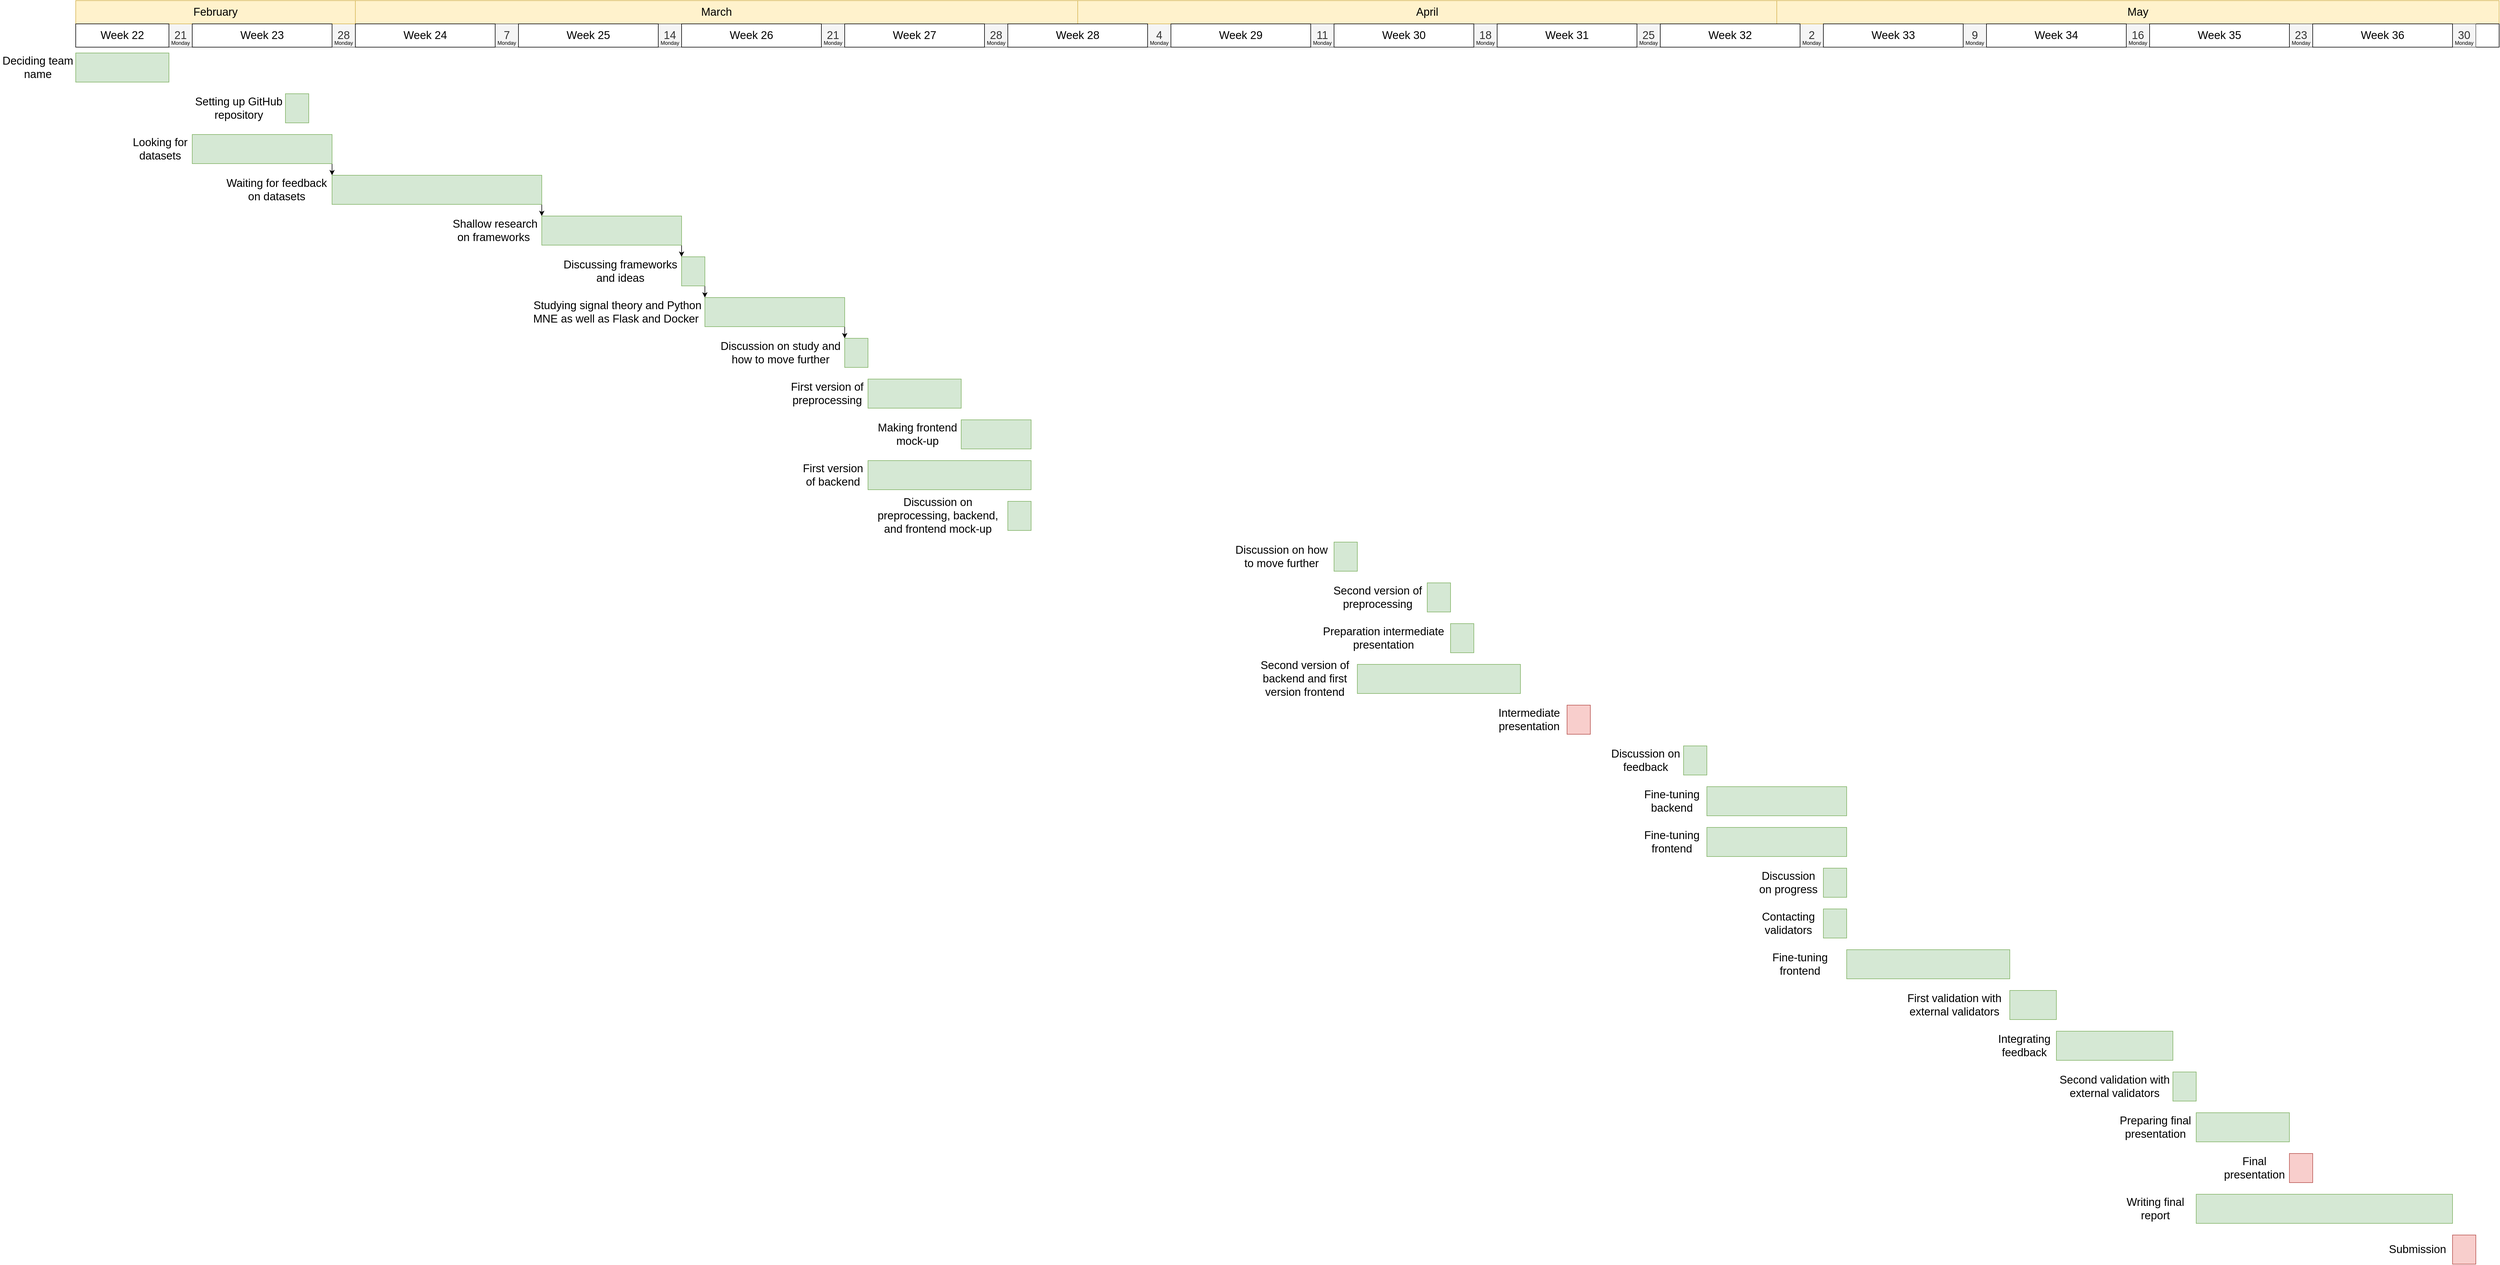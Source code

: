<mxfile version="17.4.5" type="device"><diagram id="P6dii0kIJCQRsikWwzJg" name="Page-1"><mxGraphModel dx="1640" dy="606" grid="0" gridSize="10" guides="1" tooltips="1" connect="1" arrows="1" fold="1" page="0" pageScale="1" pageWidth="850" pageHeight="1100" math="0" shadow="0"><root><mxCell id="0"/><mxCell id="1" parent="0"/><mxCell id="Skhery30FsMjoN0X-_Sc-1" value="" style="rounded=0;whiteSpace=wrap;html=1;" vertex="1" parent="1"><mxGeometry x="80" y="80" width="40" height="40" as="geometry"/></mxCell><mxCell id="Skhery30FsMjoN0X-_Sc-2" value="" style="rounded=0;whiteSpace=wrap;html=1;" vertex="1" parent="1"><mxGeometry x="120" y="80" width="40" height="40" as="geometry"/></mxCell><mxCell id="Skhery30FsMjoN0X-_Sc-3" value="" style="rounded=0;whiteSpace=wrap;html=1;" vertex="1" parent="1"><mxGeometry x="160" y="80" width="40" height="40" as="geometry"/></mxCell><mxCell id="Skhery30FsMjoN0X-_Sc-4" value="" style="rounded=0;whiteSpace=wrap;html=1;" vertex="1" parent="1"><mxGeometry x="200" y="80" width="40" height="40" as="geometry"/></mxCell><mxCell id="Skhery30FsMjoN0X-_Sc-5" value="&lt;font style=&quot;font-size: 19px ; line-height: 1.2&quot;&gt;21&lt;br&gt;&lt;/font&gt;" style="rounded=0;whiteSpace=wrap;html=1;fillColor=#f5f5f5;fontColor=#333333;strokeColor=#666666;" vertex="1" parent="1"><mxGeometry x="240" y="80" width="40" height="40" as="geometry"/></mxCell><mxCell id="Skhery30FsMjoN0X-_Sc-6" value="" style="rounded=0;whiteSpace=wrap;html=1;" vertex="1" parent="1"><mxGeometry x="280" y="80" width="40" height="40" as="geometry"/></mxCell><mxCell id="Skhery30FsMjoN0X-_Sc-7" value="" style="rounded=0;whiteSpace=wrap;html=1;" vertex="1" parent="1"><mxGeometry x="320" y="80" width="40" height="40" as="geometry"/></mxCell><mxCell id="Skhery30FsMjoN0X-_Sc-8" value="" style="rounded=0;whiteSpace=wrap;html=1;" vertex="1" parent="1"><mxGeometry x="360" y="80" width="40" height="40" as="geometry"/></mxCell><mxCell id="Skhery30FsMjoN0X-_Sc-9" value="" style="rounded=0;whiteSpace=wrap;html=1;" vertex="1" parent="1"><mxGeometry x="400" y="80" width="40" height="40" as="geometry"/></mxCell><mxCell id="Skhery30FsMjoN0X-_Sc-10" value="" style="rounded=0;whiteSpace=wrap;html=1;" vertex="1" parent="1"><mxGeometry x="440" y="80" width="40" height="40" as="geometry"/></mxCell><mxCell id="Skhery30FsMjoN0X-_Sc-11" value="" style="rounded=0;whiteSpace=wrap;html=1;" vertex="1" parent="1"><mxGeometry x="480" y="80" width="40" height="40" as="geometry"/></mxCell><mxCell id="Skhery30FsMjoN0X-_Sc-12" value="&lt;font style=&quot;font-size: 19px&quot;&gt;28&lt;/font&gt;" style="rounded=0;whiteSpace=wrap;html=1;" vertex="1" parent="1"><mxGeometry x="520" y="80" width="40" height="40" as="geometry"/></mxCell><mxCell id="Skhery30FsMjoN0X-_Sc-13" value="" style="rounded=0;whiteSpace=wrap;html=1;" vertex="1" parent="1"><mxGeometry x="560" y="80" width="40" height="40" as="geometry"/></mxCell><mxCell id="Skhery30FsMjoN0X-_Sc-14" value="" style="rounded=0;whiteSpace=wrap;html=1;" vertex="1" parent="1"><mxGeometry x="600" y="80" width="40" height="40" as="geometry"/></mxCell><mxCell id="Skhery30FsMjoN0X-_Sc-15" value="" style="rounded=0;whiteSpace=wrap;html=1;" vertex="1" parent="1"><mxGeometry x="640" y="80" width="40" height="40" as="geometry"/></mxCell><mxCell id="Skhery30FsMjoN0X-_Sc-16" value="" style="rounded=0;whiteSpace=wrap;html=1;" vertex="1" parent="1"><mxGeometry x="680" y="80" width="40" height="40" as="geometry"/></mxCell><mxCell id="Skhery30FsMjoN0X-_Sc-17" value="" style="rounded=0;whiteSpace=wrap;html=1;" vertex="1" parent="1"><mxGeometry x="720" y="80" width="40" height="40" as="geometry"/></mxCell><mxCell id="Skhery30FsMjoN0X-_Sc-18" value="" style="rounded=0;whiteSpace=wrap;html=1;" vertex="1" parent="1"><mxGeometry x="760" y="80" width="40" height="40" as="geometry"/></mxCell><mxCell id="Skhery30FsMjoN0X-_Sc-19" value="" style="rounded=0;whiteSpace=wrap;html=1;" vertex="1" parent="1"><mxGeometry x="800" y="80" width="40" height="40" as="geometry"/></mxCell><mxCell id="Skhery30FsMjoN0X-_Sc-20" value="" style="rounded=0;whiteSpace=wrap;html=1;" vertex="1" parent="1"><mxGeometry x="840" y="80" width="40" height="40" as="geometry"/></mxCell><mxCell id="Skhery30FsMjoN0X-_Sc-21" value="" style="rounded=0;whiteSpace=wrap;html=1;" vertex="1" parent="1"><mxGeometry x="880" y="80" width="40" height="40" as="geometry"/></mxCell><mxCell id="Skhery30FsMjoN0X-_Sc-22" value="&lt;font style=&quot;font-size: 9px&quot;&gt;Monday&lt;/font&gt;" style="text;html=1;strokeColor=none;fillColor=none;align=center;verticalAlign=middle;whiteSpace=wrap;rounded=0;fontSize=19;" vertex="1" parent="1"><mxGeometry x="240" y="100" width="40" height="20" as="geometry"/></mxCell><mxCell id="Skhery30FsMjoN0X-_Sc-23" value="&lt;font style=&quot;font-size: 19px ; line-height: 1.2&quot;&gt;28&lt;br&gt;&lt;/font&gt;" style="rounded=0;whiteSpace=wrap;html=1;fillColor=#f5f5f5;fontColor=#333333;strokeColor=#666666;" vertex="1" parent="1"><mxGeometry x="520" y="80" width="40" height="40" as="geometry"/></mxCell><mxCell id="Skhery30FsMjoN0X-_Sc-24" value="&lt;font style=&quot;font-size: 9px&quot;&gt;Monday&lt;/font&gt;" style="text;html=1;strokeColor=none;fillColor=none;align=center;verticalAlign=middle;whiteSpace=wrap;rounded=0;fontSize=19;" vertex="1" parent="1"><mxGeometry x="520" y="100" width="40" height="20" as="geometry"/></mxCell><mxCell id="Skhery30FsMjoN0X-_Sc-25" value="&lt;font style=&quot;font-size: 19px&quot;&gt;February&lt;/font&gt;" style="rounded=0;whiteSpace=wrap;html=1;fontSize=9;fillColor=#fff2cc;strokeColor=#d6b656;" vertex="1" parent="1"><mxGeometry x="80" y="40" width="480" height="40" as="geometry"/></mxCell><mxCell id="Skhery30FsMjoN0X-_Sc-26" value="" style="rounded=0;whiteSpace=wrap;html=1;" vertex="1" parent="1"><mxGeometry x="920" y="80" width="40" height="40" as="geometry"/></mxCell><mxCell id="Skhery30FsMjoN0X-_Sc-27" value="" style="rounded=0;whiteSpace=wrap;html=1;" vertex="1" parent="1"><mxGeometry x="960" y="80" width="40" height="40" as="geometry"/></mxCell><mxCell id="Skhery30FsMjoN0X-_Sc-28" value="" style="rounded=0;whiteSpace=wrap;html=1;" vertex="1" parent="1"><mxGeometry x="1000" y="80" width="40" height="40" as="geometry"/></mxCell><mxCell id="Skhery30FsMjoN0X-_Sc-29" value="" style="rounded=0;whiteSpace=wrap;html=1;" vertex="1" parent="1"><mxGeometry x="1040" y="80" width="40" height="40" as="geometry"/></mxCell><mxCell id="Skhery30FsMjoN0X-_Sc-30" value="" style="rounded=0;whiteSpace=wrap;html=1;" vertex="1" parent="1"><mxGeometry x="1080" y="80" width="40" height="40" as="geometry"/></mxCell><mxCell id="Skhery30FsMjoN0X-_Sc-31" value="" style="rounded=0;whiteSpace=wrap;html=1;" vertex="1" parent="1"><mxGeometry x="1120" y="80" width="40" height="40" as="geometry"/></mxCell><mxCell id="Skhery30FsMjoN0X-_Sc-32" value="" style="rounded=0;whiteSpace=wrap;html=1;" vertex="1" parent="1"><mxGeometry x="1160" y="80" width="40" height="40" as="geometry"/></mxCell><mxCell id="Skhery30FsMjoN0X-_Sc-33" value="" style="rounded=0;whiteSpace=wrap;html=1;" vertex="1" parent="1"><mxGeometry x="1200" y="80" width="40" height="40" as="geometry"/></mxCell><mxCell id="Skhery30FsMjoN0X-_Sc-34" value="" style="rounded=0;whiteSpace=wrap;html=1;" vertex="1" parent="1"><mxGeometry x="1240" y="80" width="40" height="40" as="geometry"/></mxCell><mxCell id="Skhery30FsMjoN0X-_Sc-35" value="&lt;font style=&quot;font-size: 19px&quot;&gt;March&lt;/font&gt;" style="rounded=0;whiteSpace=wrap;html=1;fontSize=9;fillColor=#fff2cc;strokeColor=#d6b656;" vertex="1" parent="1"><mxGeometry x="560" y="40" width="1240" height="40" as="geometry"/></mxCell><mxCell id="Skhery30FsMjoN0X-_Sc-36" value="&lt;font style=&quot;font-size: 19px&quot;&gt;28&lt;/font&gt;" style="rounded=0;whiteSpace=wrap;html=1;" vertex="1" parent="1"><mxGeometry x="800" y="80" width="40" height="40" as="geometry"/></mxCell><mxCell id="Skhery30FsMjoN0X-_Sc-37" value="&lt;font style=&quot;font-size: 19px ; line-height: 1.2&quot;&gt;7&lt;br&gt;&lt;/font&gt;" style="rounded=0;whiteSpace=wrap;html=1;fillColor=#f5f5f5;fontColor=#333333;strokeColor=#666666;" vertex="1" parent="1"><mxGeometry x="800" y="80" width="40" height="40" as="geometry"/></mxCell><mxCell id="Skhery30FsMjoN0X-_Sc-38" value="&lt;font style=&quot;font-size: 9px&quot;&gt;Monday&lt;/font&gt;" style="text;html=1;strokeColor=none;fillColor=none;align=center;verticalAlign=middle;whiteSpace=wrap;rounded=0;fontSize=19;" vertex="1" parent="1"><mxGeometry x="800" y="100" width="40" height="20" as="geometry"/></mxCell><mxCell id="Skhery30FsMjoN0X-_Sc-39" value="" style="rounded=0;whiteSpace=wrap;html=1;" vertex="1" parent="1"><mxGeometry x="1080" y="80" width="40" height="40" as="geometry"/></mxCell><mxCell id="Skhery30FsMjoN0X-_Sc-40" value="&lt;font style=&quot;font-size: 19px&quot;&gt;28&lt;/font&gt;" style="rounded=0;whiteSpace=wrap;html=1;" vertex="1" parent="1"><mxGeometry x="1080" y="80" width="40" height="40" as="geometry"/></mxCell><mxCell id="Skhery30FsMjoN0X-_Sc-41" value="&lt;font style=&quot;font-size: 19px ; line-height: 1.2&quot;&gt;14&lt;br&gt;&lt;/font&gt;" style="rounded=0;whiteSpace=wrap;html=1;fillColor=#f5f5f5;fontColor=#333333;strokeColor=#666666;" vertex="1" parent="1"><mxGeometry x="1080" y="80" width="40" height="40" as="geometry"/></mxCell><mxCell id="Skhery30FsMjoN0X-_Sc-42" value="&lt;font style=&quot;font-size: 9px&quot;&gt;Monday&lt;/font&gt;" style="text;html=1;strokeColor=none;fillColor=none;align=center;verticalAlign=middle;whiteSpace=wrap;rounded=0;fontSize=19;" vertex="1" parent="1"><mxGeometry x="1080" y="100" width="40" height="20" as="geometry"/></mxCell><mxCell id="Skhery30FsMjoN0X-_Sc-43" value="" style="rounded=0;whiteSpace=wrap;html=1;" vertex="1" parent="1"><mxGeometry x="1280" y="80" width="40" height="40" as="geometry"/></mxCell><mxCell id="Skhery30FsMjoN0X-_Sc-44" value="" style="rounded=0;whiteSpace=wrap;html=1;" vertex="1" parent="1"><mxGeometry x="1320" y="80" width="40" height="40" as="geometry"/></mxCell><mxCell id="Skhery30FsMjoN0X-_Sc-45" value="" style="rounded=0;whiteSpace=wrap;html=1;" vertex="1" parent="1"><mxGeometry x="1360" y="80" width="40" height="40" as="geometry"/></mxCell><mxCell id="Skhery30FsMjoN0X-_Sc-46" value="" style="rounded=0;whiteSpace=wrap;html=1;" vertex="1" parent="1"><mxGeometry x="1400" y="80" width="40" height="40" as="geometry"/></mxCell><mxCell id="Skhery30FsMjoN0X-_Sc-47" value="" style="rounded=0;whiteSpace=wrap;html=1;" vertex="1" parent="1"><mxGeometry x="1440" y="80" width="40" height="40" as="geometry"/></mxCell><mxCell id="Skhery30FsMjoN0X-_Sc-48" value="" style="rounded=0;whiteSpace=wrap;html=1;" vertex="1" parent="1"><mxGeometry x="1480" y="80" width="40" height="40" as="geometry"/></mxCell><mxCell id="Skhery30FsMjoN0X-_Sc-49" value="" style="rounded=0;whiteSpace=wrap;html=1;" vertex="1" parent="1"><mxGeometry x="1520" y="80" width="40" height="40" as="geometry"/></mxCell><mxCell id="Skhery30FsMjoN0X-_Sc-50" value="" style="rounded=0;whiteSpace=wrap;html=1;" vertex="1" parent="1"><mxGeometry x="1560" y="80" width="40" height="40" as="geometry"/></mxCell><mxCell id="Skhery30FsMjoN0X-_Sc-51" value="" style="rounded=0;whiteSpace=wrap;html=1;" vertex="1" parent="1"><mxGeometry x="1600" y="80" width="40" height="40" as="geometry"/></mxCell><mxCell id="Skhery30FsMjoN0X-_Sc-52" value="" style="rounded=0;whiteSpace=wrap;html=1;" vertex="1" parent="1"><mxGeometry x="1640" y="80" width="40" height="40" as="geometry"/></mxCell><mxCell id="Skhery30FsMjoN0X-_Sc-53" value="" style="rounded=0;whiteSpace=wrap;html=1;" vertex="1" parent="1"><mxGeometry x="1680" y="80" width="40" height="40" as="geometry"/></mxCell><mxCell id="Skhery30FsMjoN0X-_Sc-54" value="" style="rounded=0;whiteSpace=wrap;html=1;" vertex="1" parent="1"><mxGeometry x="1720" y="80" width="40" height="40" as="geometry"/></mxCell><mxCell id="Skhery30FsMjoN0X-_Sc-55" value="" style="rounded=0;whiteSpace=wrap;html=1;" vertex="1" parent="1"><mxGeometry x="1360" y="80" width="40" height="40" as="geometry"/></mxCell><mxCell id="Skhery30FsMjoN0X-_Sc-56" value="" style="rounded=0;whiteSpace=wrap;html=1;" vertex="1" parent="1"><mxGeometry x="1360" y="80" width="40" height="40" as="geometry"/></mxCell><mxCell id="Skhery30FsMjoN0X-_Sc-57" value="&lt;font style=&quot;font-size: 19px&quot;&gt;28&lt;/font&gt;" style="rounded=0;whiteSpace=wrap;html=1;" vertex="1" parent="1"><mxGeometry x="1360" y="80" width="40" height="40" as="geometry"/></mxCell><mxCell id="Skhery30FsMjoN0X-_Sc-58" value="&lt;font style=&quot;font-size: 19px ; line-height: 1.2&quot;&gt;21&lt;br&gt;&lt;/font&gt;" style="rounded=0;whiteSpace=wrap;html=1;fillColor=#f5f5f5;fontColor=#333333;strokeColor=#666666;" vertex="1" parent="1"><mxGeometry x="1360" y="80" width="40" height="40" as="geometry"/></mxCell><mxCell id="Skhery30FsMjoN0X-_Sc-59" value="&lt;font style=&quot;font-size: 9px&quot;&gt;Monday&lt;/font&gt;" style="text;html=1;strokeColor=none;fillColor=none;align=center;verticalAlign=middle;whiteSpace=wrap;rounded=0;fontSize=19;" vertex="1" parent="1"><mxGeometry x="1360" y="100" width="40" height="20" as="geometry"/></mxCell><mxCell id="Skhery30FsMjoN0X-_Sc-60" value="" style="rounded=0;whiteSpace=wrap;html=1;" vertex="1" parent="1"><mxGeometry x="1760" y="80" width="40" height="40" as="geometry"/></mxCell><mxCell id="Skhery30FsMjoN0X-_Sc-61" value="" style="rounded=0;whiteSpace=wrap;html=1;" vertex="1" parent="1"><mxGeometry x="1800" y="80" width="40" height="40" as="geometry"/></mxCell><mxCell id="Skhery30FsMjoN0X-_Sc-62" value="" style="rounded=0;whiteSpace=wrap;html=1;" vertex="1" parent="1"><mxGeometry x="1840" y="80" width="40" height="40" as="geometry"/></mxCell><mxCell id="Skhery30FsMjoN0X-_Sc-63" value="" style="rounded=0;whiteSpace=wrap;html=1;" vertex="1" parent="1"><mxGeometry x="1880" y="80" width="40" height="40" as="geometry"/></mxCell><mxCell id="Skhery30FsMjoN0X-_Sc-64" value="" style="rounded=0;whiteSpace=wrap;html=1;" vertex="1" parent="1"><mxGeometry x="1920" y="80" width="40" height="40" as="geometry"/></mxCell><mxCell id="Skhery30FsMjoN0X-_Sc-65" value="" style="rounded=0;whiteSpace=wrap;html=1;" vertex="1" parent="1"><mxGeometry x="1960" y="80" width="40" height="40" as="geometry"/></mxCell><mxCell id="Skhery30FsMjoN0X-_Sc-66" value="" style="rounded=0;whiteSpace=wrap;html=1;" vertex="1" parent="1"><mxGeometry x="2000" y="80" width="40" height="40" as="geometry"/></mxCell><mxCell id="Skhery30FsMjoN0X-_Sc-67" value="" style="rounded=0;whiteSpace=wrap;html=1;" vertex="1" parent="1"><mxGeometry x="2040" y="80" width="40" height="40" as="geometry"/></mxCell><mxCell id="Skhery30FsMjoN0X-_Sc-68" value="" style="rounded=0;whiteSpace=wrap;html=1;" vertex="1" parent="1"><mxGeometry x="2080" y="80" width="40" height="40" as="geometry"/></mxCell><mxCell id="Skhery30FsMjoN0X-_Sc-69" value="" style="rounded=0;whiteSpace=wrap;html=1;" vertex="1" parent="1"><mxGeometry x="2120" y="80" width="40" height="40" as="geometry"/></mxCell><mxCell id="Skhery30FsMjoN0X-_Sc-70" value="" style="rounded=0;whiteSpace=wrap;html=1;" vertex="1" parent="1"><mxGeometry x="2160" y="80" width="40" height="40" as="geometry"/></mxCell><mxCell id="Skhery30FsMjoN0X-_Sc-71" value="" style="rounded=0;whiteSpace=wrap;html=1;" vertex="1" parent="1"><mxGeometry x="2200" y="80" width="40" height="40" as="geometry"/></mxCell><mxCell id="Skhery30FsMjoN0X-_Sc-72" value="" style="rounded=0;whiteSpace=wrap;html=1;" vertex="1" parent="1"><mxGeometry x="2240" y="80" width="40" height="40" as="geometry"/></mxCell><mxCell id="Skhery30FsMjoN0X-_Sc-73" value="" style="rounded=0;whiteSpace=wrap;html=1;" vertex="1" parent="1"><mxGeometry x="2280" y="80" width="40" height="40" as="geometry"/></mxCell><mxCell id="Skhery30FsMjoN0X-_Sc-74" value="" style="rounded=0;whiteSpace=wrap;html=1;" vertex="1" parent="1"><mxGeometry x="2320" y="80" width="40" height="40" as="geometry"/></mxCell><mxCell id="Skhery30FsMjoN0X-_Sc-75" value="" style="rounded=0;whiteSpace=wrap;html=1;" vertex="1" parent="1"><mxGeometry x="2360" y="80" width="40" height="40" as="geometry"/></mxCell><mxCell id="Skhery30FsMjoN0X-_Sc-76" value="" style="rounded=0;whiteSpace=wrap;html=1;" vertex="1" parent="1"><mxGeometry x="2400" y="80" width="40" height="40" as="geometry"/></mxCell><mxCell id="Skhery30FsMjoN0X-_Sc-77" value="" style="rounded=0;whiteSpace=wrap;html=1;" vertex="1" parent="1"><mxGeometry x="2440" y="80" width="40" height="40" as="geometry"/></mxCell><mxCell id="Skhery30FsMjoN0X-_Sc-78" value="" style="rounded=0;whiteSpace=wrap;html=1;" vertex="1" parent="1"><mxGeometry x="2480" y="80" width="40" height="40" as="geometry"/></mxCell><mxCell id="Skhery30FsMjoN0X-_Sc-79" value="" style="rounded=0;whiteSpace=wrap;html=1;" vertex="1" parent="1"><mxGeometry x="2520" y="80" width="40" height="40" as="geometry"/></mxCell><mxCell id="Skhery30FsMjoN0X-_Sc-80" value="" style="rounded=0;whiteSpace=wrap;html=1;" vertex="1" parent="1"><mxGeometry x="2560" y="80" width="40" height="40" as="geometry"/></mxCell><mxCell id="Skhery30FsMjoN0X-_Sc-81" value="" style="rounded=0;whiteSpace=wrap;html=1;" vertex="1" parent="1"><mxGeometry x="2600" y="80" width="40" height="40" as="geometry"/></mxCell><mxCell id="Skhery30FsMjoN0X-_Sc-82" value="" style="rounded=0;whiteSpace=wrap;html=1;" vertex="1" parent="1"><mxGeometry x="2640" y="80" width="40" height="40" as="geometry"/></mxCell><mxCell id="Skhery30FsMjoN0X-_Sc-83" value="" style="rounded=0;whiteSpace=wrap;html=1;" vertex="1" parent="1"><mxGeometry x="1640" y="80" width="40" height="40" as="geometry"/></mxCell><mxCell id="Skhery30FsMjoN0X-_Sc-84" value="" style="rounded=0;whiteSpace=wrap;html=1;" vertex="1" parent="1"><mxGeometry x="1640" y="80" width="40" height="40" as="geometry"/></mxCell><mxCell id="Skhery30FsMjoN0X-_Sc-85" value="" style="rounded=0;whiteSpace=wrap;html=1;" vertex="1" parent="1"><mxGeometry x="1640" y="80" width="40" height="40" as="geometry"/></mxCell><mxCell id="Skhery30FsMjoN0X-_Sc-86" value="&lt;font style=&quot;font-size: 19px&quot;&gt;28&lt;/font&gt;" style="rounded=0;whiteSpace=wrap;html=1;" vertex="1" parent="1"><mxGeometry x="1640" y="80" width="40" height="40" as="geometry"/></mxCell><mxCell id="Skhery30FsMjoN0X-_Sc-87" value="&lt;font style=&quot;font-size: 19px ; line-height: 1.2&quot;&gt;28&lt;br&gt;&lt;/font&gt;" style="rounded=0;whiteSpace=wrap;html=1;fillColor=#f5f5f5;fontColor=#333333;strokeColor=#666666;" vertex="1" parent="1"><mxGeometry x="1640" y="80" width="40" height="40" as="geometry"/></mxCell><mxCell id="Skhery30FsMjoN0X-_Sc-88" value="&lt;font style=&quot;font-size: 9px&quot;&gt;Monday&lt;/font&gt;" style="text;html=1;strokeColor=none;fillColor=none;align=center;verticalAlign=middle;whiteSpace=wrap;rounded=0;fontSize=19;" vertex="1" parent="1"><mxGeometry x="1640" y="100" width="40" height="20" as="geometry"/></mxCell><mxCell id="Skhery30FsMjoN0X-_Sc-89" value="" style="rounded=0;whiteSpace=wrap;html=1;" vertex="1" parent="1"><mxGeometry x="1920" y="80" width="40" height="40" as="geometry"/></mxCell><mxCell id="Skhery30FsMjoN0X-_Sc-90" value="" style="rounded=0;whiteSpace=wrap;html=1;" vertex="1" parent="1"><mxGeometry x="1920" y="80" width="40" height="40" as="geometry"/></mxCell><mxCell id="Skhery30FsMjoN0X-_Sc-91" value="" style="rounded=0;whiteSpace=wrap;html=1;" vertex="1" parent="1"><mxGeometry x="1920" y="80" width="40" height="40" as="geometry"/></mxCell><mxCell id="Skhery30FsMjoN0X-_Sc-92" value="" style="rounded=0;whiteSpace=wrap;html=1;" vertex="1" parent="1"><mxGeometry x="1920" y="80" width="40" height="40" as="geometry"/></mxCell><mxCell id="Skhery30FsMjoN0X-_Sc-93" value="&lt;font style=&quot;font-size: 19px&quot;&gt;28&lt;/font&gt;" style="rounded=0;whiteSpace=wrap;html=1;" vertex="1" parent="1"><mxGeometry x="1920" y="80" width="40" height="40" as="geometry"/></mxCell><mxCell id="Skhery30FsMjoN0X-_Sc-94" value="&lt;font style=&quot;font-size: 19px ; line-height: 1.2&quot;&gt;4&lt;br&gt;&lt;/font&gt;" style="rounded=0;whiteSpace=wrap;html=1;fillColor=#f5f5f5;fontColor=#333333;strokeColor=#666666;" vertex="1" parent="1"><mxGeometry x="1920" y="80" width="40" height="40" as="geometry"/></mxCell><mxCell id="Skhery30FsMjoN0X-_Sc-95" value="&lt;font style=&quot;font-size: 9px&quot;&gt;Monday&lt;/font&gt;" style="text;html=1;strokeColor=none;fillColor=none;align=center;verticalAlign=middle;whiteSpace=wrap;rounded=0;fontSize=19;" vertex="1" parent="1"><mxGeometry x="1920" y="100" width="40" height="20" as="geometry"/></mxCell><mxCell id="Skhery30FsMjoN0X-_Sc-98" value="&lt;font style=&quot;font-size: 19px&quot;&gt;April&lt;/font&gt;" style="rounded=0;whiteSpace=wrap;html=1;fontSize=9;fillColor=#fff2cc;strokeColor=#d6b656;" vertex="1" parent="1"><mxGeometry x="1800" y="40" width="1200" height="40" as="geometry"/></mxCell><mxCell id="Skhery30FsMjoN0X-_Sc-99" value="" style="rounded=0;whiteSpace=wrap;html=1;" vertex="1" parent="1"><mxGeometry x="2680" y="80" width="40" height="40" as="geometry"/></mxCell><mxCell id="Skhery30FsMjoN0X-_Sc-100" value="" style="rounded=0;whiteSpace=wrap;html=1;" vertex="1" parent="1"><mxGeometry x="2720" y="80" width="40" height="40" as="geometry"/></mxCell><mxCell id="Skhery30FsMjoN0X-_Sc-101" value="" style="rounded=0;whiteSpace=wrap;html=1;" vertex="1" parent="1"><mxGeometry x="2760" y="80" width="40" height="40" as="geometry"/></mxCell><mxCell id="Skhery30FsMjoN0X-_Sc-102" value="" style="rounded=0;whiteSpace=wrap;html=1;" vertex="1" parent="1"><mxGeometry x="2800" y="80" width="40" height="40" as="geometry"/></mxCell><mxCell id="Skhery30FsMjoN0X-_Sc-103" value="" style="rounded=0;whiteSpace=wrap;html=1;" vertex="1" parent="1"><mxGeometry x="2840" y="80" width="40" height="40" as="geometry"/></mxCell><mxCell id="Skhery30FsMjoN0X-_Sc-104" value="" style="rounded=0;whiteSpace=wrap;html=1;" vertex="1" parent="1"><mxGeometry x="2880" y="80" width="40" height="40" as="geometry"/></mxCell><mxCell id="Skhery30FsMjoN0X-_Sc-105" value="" style="rounded=0;whiteSpace=wrap;html=1;" vertex="1" parent="1"><mxGeometry x="2920" y="80" width="40" height="40" as="geometry"/></mxCell><mxCell id="Skhery30FsMjoN0X-_Sc-106" value="" style="rounded=0;whiteSpace=wrap;html=1;" vertex="1" parent="1"><mxGeometry x="2960" y="80" width="40" height="40" as="geometry"/></mxCell><mxCell id="Skhery30FsMjoN0X-_Sc-107" value="" style="rounded=0;whiteSpace=wrap;html=1;" vertex="1" parent="1"><mxGeometry x="3000" y="80" width="40" height="40" as="geometry"/></mxCell><mxCell id="Skhery30FsMjoN0X-_Sc-108" value="" style="rounded=0;whiteSpace=wrap;html=1;" vertex="1" parent="1"><mxGeometry x="3040" y="80" width="40" height="40" as="geometry"/></mxCell><mxCell id="Skhery30FsMjoN0X-_Sc-109" value="" style="rounded=0;whiteSpace=wrap;html=1;" vertex="1" parent="1"><mxGeometry x="3080" y="80" width="40" height="40" as="geometry"/></mxCell><mxCell id="Skhery30FsMjoN0X-_Sc-110" value="" style="rounded=0;whiteSpace=wrap;html=1;" vertex="1" parent="1"><mxGeometry x="3120" y="80" width="40" height="40" as="geometry"/></mxCell><mxCell id="Skhery30FsMjoN0X-_Sc-111" value="" style="rounded=0;whiteSpace=wrap;html=1;" vertex="1" parent="1"><mxGeometry x="3160" y="80" width="40" height="40" as="geometry"/></mxCell><mxCell id="Skhery30FsMjoN0X-_Sc-112" value="" style="rounded=0;whiteSpace=wrap;html=1;" vertex="1" parent="1"><mxGeometry x="3200" y="80" width="40" height="40" as="geometry"/></mxCell><mxCell id="Skhery30FsMjoN0X-_Sc-113" value="" style="rounded=0;whiteSpace=wrap;html=1;" vertex="1" parent="1"><mxGeometry x="3240" y="80" width="40" height="40" as="geometry"/></mxCell><mxCell id="Skhery30FsMjoN0X-_Sc-114" value="" style="rounded=0;whiteSpace=wrap;html=1;" vertex="1" parent="1"><mxGeometry x="3280" y="80" width="40" height="40" as="geometry"/></mxCell><mxCell id="Skhery30FsMjoN0X-_Sc-115" value="" style="rounded=0;whiteSpace=wrap;html=1;" vertex="1" parent="1"><mxGeometry x="3320" y="80" width="40" height="40" as="geometry"/></mxCell><mxCell id="Skhery30FsMjoN0X-_Sc-116" value="" style="rounded=0;whiteSpace=wrap;html=1;" vertex="1" parent="1"><mxGeometry x="3360" y="80" width="40" height="40" as="geometry"/></mxCell><mxCell id="Skhery30FsMjoN0X-_Sc-117" value="" style="rounded=0;whiteSpace=wrap;html=1;" vertex="1" parent="1"><mxGeometry x="3400" y="80" width="40" height="40" as="geometry"/></mxCell><mxCell id="Skhery30FsMjoN0X-_Sc-118" value="" style="rounded=0;whiteSpace=wrap;html=1;" vertex="1" parent="1"><mxGeometry x="3440" y="80" width="40" height="40" as="geometry"/></mxCell><mxCell id="Skhery30FsMjoN0X-_Sc-119" value="" style="rounded=0;whiteSpace=wrap;html=1;" vertex="1" parent="1"><mxGeometry x="3480" y="80" width="40" height="40" as="geometry"/></mxCell><mxCell id="Skhery30FsMjoN0X-_Sc-120" value="" style="rounded=0;whiteSpace=wrap;html=1;" vertex="1" parent="1"><mxGeometry x="3520" y="80" width="40" height="40" as="geometry"/></mxCell><mxCell id="Skhery30FsMjoN0X-_Sc-121" value="" style="rounded=0;whiteSpace=wrap;html=1;" vertex="1" parent="1"><mxGeometry x="3560" y="80" width="40" height="40" as="geometry"/></mxCell><mxCell id="Skhery30FsMjoN0X-_Sc-122" value="" style="rounded=0;whiteSpace=wrap;html=1;" vertex="1" parent="1"><mxGeometry x="3600" y="80" width="40" height="40" as="geometry"/></mxCell><mxCell id="Skhery30FsMjoN0X-_Sc-123" value="" style="rounded=0;whiteSpace=wrap;html=1;" vertex="1" parent="1"><mxGeometry x="3640" y="80" width="40" height="40" as="geometry"/></mxCell><mxCell id="Skhery30FsMjoN0X-_Sc-124" value="" style="rounded=0;whiteSpace=wrap;html=1;" vertex="1" parent="1"><mxGeometry x="3680" y="80" width="40" height="40" as="geometry"/></mxCell><mxCell id="Skhery30FsMjoN0X-_Sc-125" value="" style="rounded=0;whiteSpace=wrap;html=1;" vertex="1" parent="1"><mxGeometry x="3720" y="80" width="40" height="40" as="geometry"/></mxCell><mxCell id="Skhery30FsMjoN0X-_Sc-126" value="" style="rounded=0;whiteSpace=wrap;html=1;" vertex="1" parent="1"><mxGeometry x="3760" y="80" width="40" height="40" as="geometry"/></mxCell><mxCell id="Skhery30FsMjoN0X-_Sc-127" value="" style="rounded=0;whiteSpace=wrap;html=1;" vertex="1" parent="1"><mxGeometry x="3800" y="80" width="40" height="40" as="geometry"/></mxCell><mxCell id="Skhery30FsMjoN0X-_Sc-128" value="" style="rounded=0;whiteSpace=wrap;html=1;" vertex="1" parent="1"><mxGeometry x="3840" y="80" width="40" height="40" as="geometry"/></mxCell><mxCell id="Skhery30FsMjoN0X-_Sc-129" value="" style="rounded=0;whiteSpace=wrap;html=1;" vertex="1" parent="1"><mxGeometry x="3880" y="80" width="40" height="40" as="geometry"/></mxCell><mxCell id="Skhery30FsMjoN0X-_Sc-130" value="" style="rounded=0;whiteSpace=wrap;html=1;" vertex="1" parent="1"><mxGeometry x="3920" y="80" width="40" height="40" as="geometry"/></mxCell><mxCell id="Skhery30FsMjoN0X-_Sc-131" value="" style="rounded=0;whiteSpace=wrap;html=1;" vertex="1" parent="1"><mxGeometry x="3960" y="80" width="40" height="40" as="geometry"/></mxCell><mxCell id="Skhery30FsMjoN0X-_Sc-132" value="" style="rounded=0;whiteSpace=wrap;html=1;" vertex="1" parent="1"><mxGeometry x="4000" y="80" width="40" height="40" as="geometry"/></mxCell><mxCell id="Skhery30FsMjoN0X-_Sc-133" value="" style="rounded=0;whiteSpace=wrap;html=1;" vertex="1" parent="1"><mxGeometry x="4040" y="80" width="40" height="40" as="geometry"/></mxCell><mxCell id="Skhery30FsMjoN0X-_Sc-134" value="" style="rounded=0;whiteSpace=wrap;html=1;" vertex="1" parent="1"><mxGeometry x="4080" y="80" width="40" height="40" as="geometry"/></mxCell><mxCell id="Skhery30FsMjoN0X-_Sc-135" value="" style="rounded=0;whiteSpace=wrap;html=1;" vertex="1" parent="1"><mxGeometry x="2200" y="80" width="40" height="40" as="geometry"/></mxCell><mxCell id="Skhery30FsMjoN0X-_Sc-136" value="" style="rounded=0;whiteSpace=wrap;html=1;" vertex="1" parent="1"><mxGeometry x="2200" y="80" width="40" height="40" as="geometry"/></mxCell><mxCell id="Skhery30FsMjoN0X-_Sc-137" value="" style="rounded=0;whiteSpace=wrap;html=1;" vertex="1" parent="1"><mxGeometry x="2200" y="80" width="40" height="40" as="geometry"/></mxCell><mxCell id="Skhery30FsMjoN0X-_Sc-138" value="" style="rounded=0;whiteSpace=wrap;html=1;" vertex="1" parent="1"><mxGeometry x="2200" y="80" width="40" height="40" as="geometry"/></mxCell><mxCell id="Skhery30FsMjoN0X-_Sc-139" value="" style="rounded=0;whiteSpace=wrap;html=1;" vertex="1" parent="1"><mxGeometry x="2200" y="80" width="40" height="40" as="geometry"/></mxCell><mxCell id="Skhery30FsMjoN0X-_Sc-140" value="&lt;font style=&quot;font-size: 19px&quot;&gt;28&lt;/font&gt;" style="rounded=0;whiteSpace=wrap;html=1;" vertex="1" parent="1"><mxGeometry x="2200" y="80" width="40" height="40" as="geometry"/></mxCell><mxCell id="Skhery30FsMjoN0X-_Sc-141" value="&lt;font style=&quot;font-size: 19px ; line-height: 1.2&quot;&gt;11&lt;br&gt;&lt;/font&gt;" style="rounded=0;whiteSpace=wrap;html=1;fillColor=#f5f5f5;fontColor=#333333;strokeColor=#666666;" vertex="1" parent="1"><mxGeometry x="2200" y="80" width="40" height="40" as="geometry"/></mxCell><mxCell id="Skhery30FsMjoN0X-_Sc-142" value="&lt;font style=&quot;font-size: 9px&quot;&gt;Monday&lt;/font&gt;" style="text;html=1;strokeColor=none;fillColor=none;align=center;verticalAlign=middle;whiteSpace=wrap;rounded=0;fontSize=19;" vertex="1" parent="1"><mxGeometry x="2200" y="100" width="40" height="20" as="geometry"/></mxCell><mxCell id="Skhery30FsMjoN0X-_Sc-143" value="" style="rounded=0;whiteSpace=wrap;html=1;" vertex="1" parent="1"><mxGeometry x="2480" y="80" width="40" height="40" as="geometry"/></mxCell><mxCell id="Skhery30FsMjoN0X-_Sc-144" value="" style="rounded=0;whiteSpace=wrap;html=1;" vertex="1" parent="1"><mxGeometry x="2480" y="80" width="40" height="40" as="geometry"/></mxCell><mxCell id="Skhery30FsMjoN0X-_Sc-145" value="" style="rounded=0;whiteSpace=wrap;html=1;" vertex="1" parent="1"><mxGeometry x="2480" y="80" width="40" height="40" as="geometry"/></mxCell><mxCell id="Skhery30FsMjoN0X-_Sc-146" value="" style="rounded=0;whiteSpace=wrap;html=1;" vertex="1" parent="1"><mxGeometry x="2480" y="80" width="40" height="40" as="geometry"/></mxCell><mxCell id="Skhery30FsMjoN0X-_Sc-147" value="" style="rounded=0;whiteSpace=wrap;html=1;" vertex="1" parent="1"><mxGeometry x="2480" y="80" width="40" height="40" as="geometry"/></mxCell><mxCell id="Skhery30FsMjoN0X-_Sc-148" value="" style="rounded=0;whiteSpace=wrap;html=1;" vertex="1" parent="1"><mxGeometry x="2480" y="80" width="40" height="40" as="geometry"/></mxCell><mxCell id="Skhery30FsMjoN0X-_Sc-149" value="&lt;font style=&quot;font-size: 19px&quot;&gt;28&lt;/font&gt;" style="rounded=0;whiteSpace=wrap;html=1;" vertex="1" parent="1"><mxGeometry x="2480" y="80" width="40" height="40" as="geometry"/></mxCell><mxCell id="Skhery30FsMjoN0X-_Sc-150" value="&lt;font style=&quot;font-size: 19px ; line-height: 1.2&quot;&gt;18&lt;br&gt;&lt;/font&gt;" style="rounded=0;whiteSpace=wrap;html=1;fillColor=#f5f5f5;fontColor=#333333;strokeColor=#666666;" vertex="1" parent="1"><mxGeometry x="2480" y="80" width="40" height="40" as="geometry"/></mxCell><mxCell id="Skhery30FsMjoN0X-_Sc-151" value="&lt;font style=&quot;font-size: 9px&quot;&gt;Monday&lt;/font&gt;" style="text;html=1;strokeColor=none;fillColor=none;align=center;verticalAlign=middle;whiteSpace=wrap;rounded=0;fontSize=19;" vertex="1" parent="1"><mxGeometry x="2480" y="100" width="40" height="20" as="geometry"/></mxCell><mxCell id="Skhery30FsMjoN0X-_Sc-152" value="" style="rounded=0;whiteSpace=wrap;html=1;" vertex="1" parent="1"><mxGeometry x="2760" y="80" width="40" height="40" as="geometry"/></mxCell><mxCell id="Skhery30FsMjoN0X-_Sc-153" value="" style="rounded=0;whiteSpace=wrap;html=1;" vertex="1" parent="1"><mxGeometry x="2760" y="80" width="40" height="40" as="geometry"/></mxCell><mxCell id="Skhery30FsMjoN0X-_Sc-154" value="" style="rounded=0;whiteSpace=wrap;html=1;" vertex="1" parent="1"><mxGeometry x="2760" y="80" width="40" height="40" as="geometry"/></mxCell><mxCell id="Skhery30FsMjoN0X-_Sc-155" value="" style="rounded=0;whiteSpace=wrap;html=1;" vertex="1" parent="1"><mxGeometry x="2760" y="80" width="40" height="40" as="geometry"/></mxCell><mxCell id="Skhery30FsMjoN0X-_Sc-156" value="" style="rounded=0;whiteSpace=wrap;html=1;" vertex="1" parent="1"><mxGeometry x="2760" y="80" width="40" height="40" as="geometry"/></mxCell><mxCell id="Skhery30FsMjoN0X-_Sc-157" value="" style="rounded=0;whiteSpace=wrap;html=1;" vertex="1" parent="1"><mxGeometry x="2760" y="80" width="40" height="40" as="geometry"/></mxCell><mxCell id="Skhery30FsMjoN0X-_Sc-158" value="" style="rounded=0;whiteSpace=wrap;html=1;" vertex="1" parent="1"><mxGeometry x="2760" y="80" width="40" height="40" as="geometry"/></mxCell><mxCell id="Skhery30FsMjoN0X-_Sc-159" value="&lt;font style=&quot;font-size: 19px&quot;&gt;28&lt;/font&gt;" style="rounded=0;whiteSpace=wrap;html=1;" vertex="1" parent="1"><mxGeometry x="2760" y="80" width="40" height="40" as="geometry"/></mxCell><mxCell id="Skhery30FsMjoN0X-_Sc-160" value="&lt;font style=&quot;font-size: 19px ; line-height: 1.2&quot;&gt;25&lt;br&gt;&lt;/font&gt;" style="rounded=0;whiteSpace=wrap;html=1;fillColor=#f5f5f5;fontColor=#333333;strokeColor=#666666;" vertex="1" parent="1"><mxGeometry x="2760" y="80" width="40" height="40" as="geometry"/></mxCell><mxCell id="Skhery30FsMjoN0X-_Sc-161" value="&lt;font style=&quot;font-size: 9px&quot;&gt;Monday&lt;/font&gt;" style="text;html=1;strokeColor=none;fillColor=none;align=center;verticalAlign=middle;whiteSpace=wrap;rounded=0;fontSize=19;" vertex="1" parent="1"><mxGeometry x="2760" y="100" width="40" height="20" as="geometry"/></mxCell><mxCell id="Skhery30FsMjoN0X-_Sc-162" value="" style="rounded=0;whiteSpace=wrap;html=1;" vertex="1" parent="1"><mxGeometry x="3040" y="80" width="40" height="40" as="geometry"/></mxCell><mxCell id="Skhery30FsMjoN0X-_Sc-163" value="" style="rounded=0;whiteSpace=wrap;html=1;" vertex="1" parent="1"><mxGeometry x="3040" y="80" width="40" height="40" as="geometry"/></mxCell><mxCell id="Skhery30FsMjoN0X-_Sc-164" value="" style="rounded=0;whiteSpace=wrap;html=1;" vertex="1" parent="1"><mxGeometry x="3040" y="80" width="40" height="40" as="geometry"/></mxCell><mxCell id="Skhery30FsMjoN0X-_Sc-165" value="" style="rounded=0;whiteSpace=wrap;html=1;" vertex="1" parent="1"><mxGeometry x="3040" y="80" width="40" height="40" as="geometry"/></mxCell><mxCell id="Skhery30FsMjoN0X-_Sc-166" value="" style="rounded=0;whiteSpace=wrap;html=1;" vertex="1" parent="1"><mxGeometry x="3040" y="80" width="40" height="40" as="geometry"/></mxCell><mxCell id="Skhery30FsMjoN0X-_Sc-167" value="" style="rounded=0;whiteSpace=wrap;html=1;" vertex="1" parent="1"><mxGeometry x="3040" y="80" width="40" height="40" as="geometry"/></mxCell><mxCell id="Skhery30FsMjoN0X-_Sc-168" value="" style="rounded=0;whiteSpace=wrap;html=1;" vertex="1" parent="1"><mxGeometry x="3040" y="80" width="40" height="40" as="geometry"/></mxCell><mxCell id="Skhery30FsMjoN0X-_Sc-169" value="" style="rounded=0;whiteSpace=wrap;html=1;" vertex="1" parent="1"><mxGeometry x="3040" y="80" width="40" height="40" as="geometry"/></mxCell><mxCell id="Skhery30FsMjoN0X-_Sc-170" value="&lt;font style=&quot;font-size: 19px&quot;&gt;28&lt;/font&gt;" style="rounded=0;whiteSpace=wrap;html=1;" vertex="1" parent="1"><mxGeometry x="3040" y="80" width="40" height="40" as="geometry"/></mxCell><mxCell id="Skhery30FsMjoN0X-_Sc-171" value="&lt;font style=&quot;font-size: 19px ; line-height: 1.2&quot;&gt;2&lt;br&gt;&lt;/font&gt;" style="rounded=0;whiteSpace=wrap;html=1;fillColor=#f5f5f5;fontColor=#333333;strokeColor=#666666;" vertex="1" parent="1"><mxGeometry x="3040" y="80" width="40" height="40" as="geometry"/></mxCell><mxCell id="Skhery30FsMjoN0X-_Sc-172" value="&lt;font style=&quot;font-size: 9px&quot;&gt;Monday&lt;/font&gt;" style="text;html=1;strokeColor=none;fillColor=none;align=center;verticalAlign=middle;whiteSpace=wrap;rounded=0;fontSize=19;" vertex="1" parent="1"><mxGeometry x="3040" y="100" width="40" height="20" as="geometry"/></mxCell><mxCell id="Skhery30FsMjoN0X-_Sc-173" value="&lt;font style=&quot;font-size: 19px&quot;&gt;May&lt;/font&gt;" style="rounded=0;whiteSpace=wrap;html=1;fontSize=9;fillColor=#fff2cc;strokeColor=#d6b656;" vertex="1" parent="1"><mxGeometry x="3000" y="40" width="1240" height="40" as="geometry"/></mxCell><mxCell id="Skhery30FsMjoN0X-_Sc-174" value="" style="rounded=0;whiteSpace=wrap;html=1;" vertex="1" parent="1"><mxGeometry x="4120" y="80" width="40" height="40" as="geometry"/></mxCell><mxCell id="Skhery30FsMjoN0X-_Sc-175" value="" style="rounded=0;whiteSpace=wrap;html=1;" vertex="1" parent="1"><mxGeometry x="4160" y="80" width="40" height="40" as="geometry"/></mxCell><mxCell id="Skhery30FsMjoN0X-_Sc-176" value="" style="rounded=0;whiteSpace=wrap;html=1;" vertex="1" parent="1"><mxGeometry x="4200" y="80" width="40" height="40" as="geometry"/></mxCell><mxCell id="Skhery30FsMjoN0X-_Sc-177" value="" style="rounded=0;whiteSpace=wrap;html=1;" vertex="1" parent="1"><mxGeometry x="3320" y="80" width="40" height="40" as="geometry"/></mxCell><mxCell id="Skhery30FsMjoN0X-_Sc-178" value="" style="rounded=0;whiteSpace=wrap;html=1;" vertex="1" parent="1"><mxGeometry x="3320" y="80" width="40" height="40" as="geometry"/></mxCell><mxCell id="Skhery30FsMjoN0X-_Sc-179" value="" style="rounded=0;whiteSpace=wrap;html=1;" vertex="1" parent="1"><mxGeometry x="3320" y="80" width="40" height="40" as="geometry"/></mxCell><mxCell id="Skhery30FsMjoN0X-_Sc-180" value="" style="rounded=0;whiteSpace=wrap;html=1;" vertex="1" parent="1"><mxGeometry x="3320" y="80" width="40" height="40" as="geometry"/></mxCell><mxCell id="Skhery30FsMjoN0X-_Sc-181" value="" style="rounded=0;whiteSpace=wrap;html=1;" vertex="1" parent="1"><mxGeometry x="3320" y="80" width="40" height="40" as="geometry"/></mxCell><mxCell id="Skhery30FsMjoN0X-_Sc-182" value="" style="rounded=0;whiteSpace=wrap;html=1;" vertex="1" parent="1"><mxGeometry x="3320" y="80" width="40" height="40" as="geometry"/></mxCell><mxCell id="Skhery30FsMjoN0X-_Sc-183" value="" style="rounded=0;whiteSpace=wrap;html=1;" vertex="1" parent="1"><mxGeometry x="3320" y="80" width="40" height="40" as="geometry"/></mxCell><mxCell id="Skhery30FsMjoN0X-_Sc-184" value="" style="rounded=0;whiteSpace=wrap;html=1;" vertex="1" parent="1"><mxGeometry x="3320" y="80" width="40" height="40" as="geometry"/></mxCell><mxCell id="Skhery30FsMjoN0X-_Sc-185" value="" style="rounded=0;whiteSpace=wrap;html=1;" vertex="1" parent="1"><mxGeometry x="3320" y="80" width="40" height="40" as="geometry"/></mxCell><mxCell id="Skhery30FsMjoN0X-_Sc-186" value="&lt;font style=&quot;font-size: 19px&quot;&gt;28&lt;/font&gt;" style="rounded=0;whiteSpace=wrap;html=1;" vertex="1" parent="1"><mxGeometry x="3320" y="80" width="40" height="40" as="geometry"/></mxCell><mxCell id="Skhery30FsMjoN0X-_Sc-187" value="&lt;font style=&quot;font-size: 19px ; line-height: 1.2&quot;&gt;9&lt;br&gt;&lt;/font&gt;" style="rounded=0;whiteSpace=wrap;html=1;fillColor=#f5f5f5;fontColor=#333333;strokeColor=#666666;" vertex="1" parent="1"><mxGeometry x="3320" y="80" width="40" height="40" as="geometry"/></mxCell><mxCell id="Skhery30FsMjoN0X-_Sc-188" value="&lt;font style=&quot;font-size: 9px&quot;&gt;Monday&lt;/font&gt;" style="text;html=1;strokeColor=none;fillColor=none;align=center;verticalAlign=middle;whiteSpace=wrap;rounded=0;fontSize=19;" vertex="1" parent="1"><mxGeometry x="3320" y="100" width="40" height="20" as="geometry"/></mxCell><mxCell id="Skhery30FsMjoN0X-_Sc-190" value="" style="rounded=0;whiteSpace=wrap;html=1;" vertex="1" parent="1"><mxGeometry x="3600" y="80" width="40" height="40" as="geometry"/></mxCell><mxCell id="Skhery30FsMjoN0X-_Sc-191" value="" style="rounded=0;whiteSpace=wrap;html=1;" vertex="1" parent="1"><mxGeometry x="3600" y="80" width="40" height="40" as="geometry"/></mxCell><mxCell id="Skhery30FsMjoN0X-_Sc-192" value="" style="rounded=0;whiteSpace=wrap;html=1;" vertex="1" parent="1"><mxGeometry x="3600" y="80" width="40" height="40" as="geometry"/></mxCell><mxCell id="Skhery30FsMjoN0X-_Sc-193" value="" style="rounded=0;whiteSpace=wrap;html=1;" vertex="1" parent="1"><mxGeometry x="3600" y="80" width="40" height="40" as="geometry"/></mxCell><mxCell id="Skhery30FsMjoN0X-_Sc-194" value="" style="rounded=0;whiteSpace=wrap;html=1;" vertex="1" parent="1"><mxGeometry x="3600" y="80" width="40" height="40" as="geometry"/></mxCell><mxCell id="Skhery30FsMjoN0X-_Sc-195" value="" style="rounded=0;whiteSpace=wrap;html=1;" vertex="1" parent="1"><mxGeometry x="3600" y="80" width="40" height="40" as="geometry"/></mxCell><mxCell id="Skhery30FsMjoN0X-_Sc-196" value="" style="rounded=0;whiteSpace=wrap;html=1;" vertex="1" parent="1"><mxGeometry x="3600" y="80" width="40" height="40" as="geometry"/></mxCell><mxCell id="Skhery30FsMjoN0X-_Sc-197" value="" style="rounded=0;whiteSpace=wrap;html=1;" vertex="1" parent="1"><mxGeometry x="3600" y="80" width="40" height="40" as="geometry"/></mxCell><mxCell id="Skhery30FsMjoN0X-_Sc-198" value="" style="rounded=0;whiteSpace=wrap;html=1;" vertex="1" parent="1"><mxGeometry x="3600" y="80" width="40" height="40" as="geometry"/></mxCell><mxCell id="Skhery30FsMjoN0X-_Sc-199" value="" style="rounded=0;whiteSpace=wrap;html=1;" vertex="1" parent="1"><mxGeometry x="3600" y="80" width="40" height="40" as="geometry"/></mxCell><mxCell id="Skhery30FsMjoN0X-_Sc-200" value="&lt;font style=&quot;font-size: 19px&quot;&gt;28&lt;/font&gt;" style="rounded=0;whiteSpace=wrap;html=1;" vertex="1" parent="1"><mxGeometry x="3600" y="80" width="40" height="40" as="geometry"/></mxCell><mxCell id="Skhery30FsMjoN0X-_Sc-201" value="&lt;font style=&quot;font-size: 19px ; line-height: 1.2&quot;&gt;16&lt;br&gt;&lt;/font&gt;" style="rounded=0;whiteSpace=wrap;html=1;fillColor=#f5f5f5;fontColor=#333333;strokeColor=#666666;" vertex="1" parent="1"><mxGeometry x="3600" y="80" width="40" height="40" as="geometry"/></mxCell><mxCell id="Skhery30FsMjoN0X-_Sc-202" value="&lt;font style=&quot;font-size: 9px&quot;&gt;Monday&lt;/font&gt;" style="text;html=1;strokeColor=none;fillColor=none;align=center;verticalAlign=middle;whiteSpace=wrap;rounded=0;fontSize=19;" vertex="1" parent="1"><mxGeometry x="3600" y="100" width="40" height="20" as="geometry"/></mxCell><mxCell id="Skhery30FsMjoN0X-_Sc-203" value="" style="rounded=0;whiteSpace=wrap;html=1;" vertex="1" parent="1"><mxGeometry x="3880" y="80" width="40" height="40" as="geometry"/></mxCell><mxCell id="Skhery30FsMjoN0X-_Sc-204" value="" style="rounded=0;whiteSpace=wrap;html=1;" vertex="1" parent="1"><mxGeometry x="3880" y="80" width="40" height="40" as="geometry"/></mxCell><mxCell id="Skhery30FsMjoN0X-_Sc-205" value="" style="rounded=0;whiteSpace=wrap;html=1;" vertex="1" parent="1"><mxGeometry x="3880" y="80" width="40" height="40" as="geometry"/></mxCell><mxCell id="Skhery30FsMjoN0X-_Sc-206" value="" style="rounded=0;whiteSpace=wrap;html=1;" vertex="1" parent="1"><mxGeometry x="3880" y="80" width="40" height="40" as="geometry"/></mxCell><mxCell id="Skhery30FsMjoN0X-_Sc-207" value="" style="rounded=0;whiteSpace=wrap;html=1;" vertex="1" parent="1"><mxGeometry x="3880" y="80" width="40" height="40" as="geometry"/></mxCell><mxCell id="Skhery30FsMjoN0X-_Sc-208" value="" style="rounded=0;whiteSpace=wrap;html=1;" vertex="1" parent="1"><mxGeometry x="3880" y="80" width="40" height="40" as="geometry"/></mxCell><mxCell id="Skhery30FsMjoN0X-_Sc-209" value="" style="rounded=0;whiteSpace=wrap;html=1;" vertex="1" parent="1"><mxGeometry x="3880" y="80" width="40" height="40" as="geometry"/></mxCell><mxCell id="Skhery30FsMjoN0X-_Sc-210" value="" style="rounded=0;whiteSpace=wrap;html=1;" vertex="1" parent="1"><mxGeometry x="3880" y="80" width="40" height="40" as="geometry"/></mxCell><mxCell id="Skhery30FsMjoN0X-_Sc-211" value="" style="rounded=0;whiteSpace=wrap;html=1;" vertex="1" parent="1"><mxGeometry x="3880" y="80" width="40" height="40" as="geometry"/></mxCell><mxCell id="Skhery30FsMjoN0X-_Sc-212" value="" style="rounded=0;whiteSpace=wrap;html=1;" vertex="1" parent="1"><mxGeometry x="3880" y="80" width="40" height="40" as="geometry"/></mxCell><mxCell id="Skhery30FsMjoN0X-_Sc-213" value="" style="rounded=0;whiteSpace=wrap;html=1;" vertex="1" parent="1"><mxGeometry x="3880" y="80" width="40" height="40" as="geometry"/></mxCell><mxCell id="Skhery30FsMjoN0X-_Sc-214" value="&lt;font style=&quot;font-size: 19px&quot;&gt;28&lt;/font&gt;" style="rounded=0;whiteSpace=wrap;html=1;" vertex="1" parent="1"><mxGeometry x="3880" y="80" width="40" height="40" as="geometry"/></mxCell><mxCell id="Skhery30FsMjoN0X-_Sc-215" value="&lt;font style=&quot;font-size: 19px ; line-height: 1.2&quot;&gt;23&lt;br&gt;&lt;/font&gt;" style="rounded=0;whiteSpace=wrap;html=1;fillColor=#f5f5f5;fontColor=#333333;strokeColor=#666666;" vertex="1" parent="1"><mxGeometry x="3880" y="80" width="40" height="40" as="geometry"/></mxCell><mxCell id="Skhery30FsMjoN0X-_Sc-216" value="&lt;font style=&quot;font-size: 9px&quot;&gt;Monday&lt;/font&gt;" style="text;html=1;strokeColor=none;fillColor=none;align=center;verticalAlign=middle;whiteSpace=wrap;rounded=0;fontSize=19;" vertex="1" parent="1"><mxGeometry x="3880" y="100" width="40" height="20" as="geometry"/></mxCell><mxCell id="Skhery30FsMjoN0X-_Sc-217" value="" style="rounded=0;whiteSpace=wrap;html=1;" vertex="1" parent="1"><mxGeometry x="3600" y="80" width="40" height="40" as="geometry"/></mxCell><mxCell id="Skhery30FsMjoN0X-_Sc-218" value="" style="rounded=0;whiteSpace=wrap;html=1;" vertex="1" parent="1"><mxGeometry x="3600" y="80" width="40" height="40" as="geometry"/></mxCell><mxCell id="Skhery30FsMjoN0X-_Sc-219" value="" style="rounded=0;whiteSpace=wrap;html=1;" vertex="1" parent="1"><mxGeometry x="3600" y="80" width="40" height="40" as="geometry"/></mxCell><mxCell id="Skhery30FsMjoN0X-_Sc-220" value="" style="rounded=0;whiteSpace=wrap;html=1;" vertex="1" parent="1"><mxGeometry x="3600" y="80" width="40" height="40" as="geometry"/></mxCell><mxCell id="Skhery30FsMjoN0X-_Sc-221" value="" style="rounded=0;whiteSpace=wrap;html=1;" vertex="1" parent="1"><mxGeometry x="3600" y="80" width="40" height="40" as="geometry"/></mxCell><mxCell id="Skhery30FsMjoN0X-_Sc-222" value="" style="rounded=0;whiteSpace=wrap;html=1;" vertex="1" parent="1"><mxGeometry x="3600" y="80" width="40" height="40" as="geometry"/></mxCell><mxCell id="Skhery30FsMjoN0X-_Sc-223" value="" style="rounded=0;whiteSpace=wrap;html=1;" vertex="1" parent="1"><mxGeometry x="3600" y="80" width="40" height="40" as="geometry"/></mxCell><mxCell id="Skhery30FsMjoN0X-_Sc-224" value="" style="rounded=0;whiteSpace=wrap;html=1;" vertex="1" parent="1"><mxGeometry x="3600" y="80" width="40" height="40" as="geometry"/></mxCell><mxCell id="Skhery30FsMjoN0X-_Sc-225" value="" style="rounded=0;whiteSpace=wrap;html=1;" vertex="1" parent="1"><mxGeometry x="3600" y="80" width="40" height="40" as="geometry"/></mxCell><mxCell id="Skhery30FsMjoN0X-_Sc-226" value="" style="rounded=0;whiteSpace=wrap;html=1;" vertex="1" parent="1"><mxGeometry x="3600" y="80" width="40" height="40" as="geometry"/></mxCell><mxCell id="Skhery30FsMjoN0X-_Sc-227" value="" style="rounded=0;whiteSpace=wrap;html=1;" vertex="1" parent="1"><mxGeometry x="3600" y="80" width="40" height="40" as="geometry"/></mxCell><mxCell id="Skhery30FsMjoN0X-_Sc-228" value="&lt;font style=&quot;font-size: 19px&quot;&gt;28&lt;/font&gt;" style="rounded=0;whiteSpace=wrap;html=1;" vertex="1" parent="1"><mxGeometry x="3600" y="80" width="40" height="40" as="geometry"/></mxCell><mxCell id="Skhery30FsMjoN0X-_Sc-229" value="&lt;font style=&quot;font-size: 19px ; line-height: 1.2&quot;&gt;16&lt;br&gt;&lt;/font&gt;" style="rounded=0;whiteSpace=wrap;html=1;fillColor=#f5f5f5;fontColor=#333333;strokeColor=#666666;" vertex="1" parent="1"><mxGeometry x="3600" y="80" width="40" height="40" as="geometry"/></mxCell><mxCell id="Skhery30FsMjoN0X-_Sc-230" value="&lt;font style=&quot;font-size: 9px&quot;&gt;Monday&lt;/font&gt;" style="text;html=1;strokeColor=none;fillColor=none;align=center;verticalAlign=middle;whiteSpace=wrap;rounded=0;fontSize=19;" vertex="1" parent="1"><mxGeometry x="3600" y="100" width="40" height="20" as="geometry"/></mxCell><mxCell id="Skhery30FsMjoN0X-_Sc-231" value="" style="rounded=0;whiteSpace=wrap;html=1;" vertex="1" parent="1"><mxGeometry x="4160" y="80" width="40" height="40" as="geometry"/></mxCell><mxCell id="Skhery30FsMjoN0X-_Sc-232" value="" style="rounded=0;whiteSpace=wrap;html=1;" vertex="1" parent="1"><mxGeometry x="4160" y="80" width="40" height="40" as="geometry"/></mxCell><mxCell id="Skhery30FsMjoN0X-_Sc-233" value="" style="rounded=0;whiteSpace=wrap;html=1;" vertex="1" parent="1"><mxGeometry x="4160" y="80" width="40" height="40" as="geometry"/></mxCell><mxCell id="Skhery30FsMjoN0X-_Sc-234" value="" style="rounded=0;whiteSpace=wrap;html=1;" vertex="1" parent="1"><mxGeometry x="4160" y="80" width="40" height="40" as="geometry"/></mxCell><mxCell id="Skhery30FsMjoN0X-_Sc-235" value="" style="rounded=0;whiteSpace=wrap;html=1;" vertex="1" parent="1"><mxGeometry x="4160" y="80" width="40" height="40" as="geometry"/></mxCell><mxCell id="Skhery30FsMjoN0X-_Sc-236" value="" style="rounded=0;whiteSpace=wrap;html=1;" vertex="1" parent="1"><mxGeometry x="4160" y="80" width="40" height="40" as="geometry"/></mxCell><mxCell id="Skhery30FsMjoN0X-_Sc-237" value="" style="rounded=0;whiteSpace=wrap;html=1;" vertex="1" parent="1"><mxGeometry x="4160" y="80" width="40" height="40" as="geometry"/></mxCell><mxCell id="Skhery30FsMjoN0X-_Sc-238" value="" style="rounded=0;whiteSpace=wrap;html=1;" vertex="1" parent="1"><mxGeometry x="4160" y="80" width="40" height="40" as="geometry"/></mxCell><mxCell id="Skhery30FsMjoN0X-_Sc-239" value="" style="rounded=0;whiteSpace=wrap;html=1;" vertex="1" parent="1"><mxGeometry x="4160" y="80" width="40" height="40" as="geometry"/></mxCell><mxCell id="Skhery30FsMjoN0X-_Sc-240" value="" style="rounded=0;whiteSpace=wrap;html=1;" vertex="1" parent="1"><mxGeometry x="4160" y="80" width="40" height="40" as="geometry"/></mxCell><mxCell id="Skhery30FsMjoN0X-_Sc-241" value="" style="rounded=0;whiteSpace=wrap;html=1;" vertex="1" parent="1"><mxGeometry x="4160" y="80" width="40" height="40" as="geometry"/></mxCell><mxCell id="Skhery30FsMjoN0X-_Sc-242" value="&lt;font style=&quot;font-size: 19px&quot;&gt;28&lt;/font&gt;" style="rounded=0;whiteSpace=wrap;html=1;" vertex="1" parent="1"><mxGeometry x="4160" y="80" width="40" height="40" as="geometry"/></mxCell><mxCell id="Skhery30FsMjoN0X-_Sc-243" value="&lt;font style=&quot;font-size: 19px ; line-height: 1.2&quot;&gt;30&lt;br&gt;&lt;/font&gt;" style="rounded=0;whiteSpace=wrap;html=1;fillColor=#f5f5f5;fontColor=#333333;strokeColor=#666666;" vertex="1" parent="1"><mxGeometry x="4160" y="80" width="40" height="40" as="geometry"/></mxCell><mxCell id="Skhery30FsMjoN0X-_Sc-244" value="&lt;font style=&quot;font-size: 9px&quot;&gt;Monday&lt;/font&gt;" style="text;html=1;strokeColor=none;fillColor=none;align=center;verticalAlign=middle;whiteSpace=wrap;rounded=0;fontSize=19;" vertex="1" parent="1"><mxGeometry x="4160" y="100" width="40" height="20" as="geometry"/></mxCell><mxCell id="Skhery30FsMjoN0X-_Sc-245" value="Week 23" style="rounded=0;whiteSpace=wrap;html=1;fontSize=19;" vertex="1" parent="1"><mxGeometry x="280" y="80" width="240" height="40" as="geometry"/></mxCell><mxCell id="Skhery30FsMjoN0X-_Sc-246" value="Week 30" style="rounded=0;whiteSpace=wrap;html=1;fontSize=19;" vertex="1" parent="1"><mxGeometry x="2240" y="80" width="240" height="40" as="geometry"/></mxCell><mxCell id="Skhery30FsMjoN0X-_Sc-247" value="Week 29" style="rounded=0;whiteSpace=wrap;html=1;fontSize=19;" vertex="1" parent="1"><mxGeometry x="1960" y="80" width="240" height="40" as="geometry"/></mxCell><mxCell id="Skhery30FsMjoN0X-_Sc-248" value="Week 28" style="rounded=0;whiteSpace=wrap;html=1;fontSize=19;" vertex="1" parent="1"><mxGeometry x="1680" y="80" width="240" height="40" as="geometry"/></mxCell><mxCell id="Skhery30FsMjoN0X-_Sc-249" value="Week 27" style="rounded=0;whiteSpace=wrap;html=1;fontSize=19;" vertex="1" parent="1"><mxGeometry x="1400" y="80" width="240" height="40" as="geometry"/></mxCell><mxCell id="Skhery30FsMjoN0X-_Sc-250" value="Week 26" style="rounded=0;whiteSpace=wrap;html=1;fontSize=19;" vertex="1" parent="1"><mxGeometry x="1120" y="80" width="240" height="40" as="geometry"/></mxCell><mxCell id="Skhery30FsMjoN0X-_Sc-251" value="Week 25" style="rounded=0;whiteSpace=wrap;html=1;fontSize=19;" vertex="1" parent="1"><mxGeometry x="840" y="80" width="240" height="40" as="geometry"/></mxCell><mxCell id="Skhery30FsMjoN0X-_Sc-252" value="Week 24" style="rounded=0;whiteSpace=wrap;html=1;fontSize=19;" vertex="1" parent="1"><mxGeometry x="560" y="80" width="240" height="40" as="geometry"/></mxCell><mxCell id="Skhery30FsMjoN0X-_Sc-253" value="Week 22" style="rounded=0;whiteSpace=wrap;html=1;fontSize=19;" vertex="1" parent="1"><mxGeometry x="80" y="80" width="160" height="40" as="geometry"/></mxCell><mxCell id="Skhery30FsMjoN0X-_Sc-254" value="Week 31" style="rounded=0;whiteSpace=wrap;html=1;fontSize=19;" vertex="1" parent="1"><mxGeometry x="2520" y="80" width="240" height="40" as="geometry"/></mxCell><mxCell id="Skhery30FsMjoN0X-_Sc-255" value="Week 32" style="rounded=0;whiteSpace=wrap;html=1;fontSize=19;" vertex="1" parent="1"><mxGeometry x="2800" y="80" width="240" height="40" as="geometry"/></mxCell><mxCell id="Skhery30FsMjoN0X-_Sc-256" value="Week 33" style="rounded=0;whiteSpace=wrap;html=1;fontSize=19;" vertex="1" parent="1"><mxGeometry x="3080" y="80" width="240" height="40" as="geometry"/></mxCell><mxCell id="Skhery30FsMjoN0X-_Sc-257" value="Week 34" style="rounded=0;whiteSpace=wrap;html=1;fontSize=19;" vertex="1" parent="1"><mxGeometry x="3360" y="80" width="240" height="40" as="geometry"/></mxCell><mxCell id="Skhery30FsMjoN0X-_Sc-258" value="Week 35" style="rounded=0;whiteSpace=wrap;html=1;fontSize=19;" vertex="1" parent="1"><mxGeometry x="3640" y="80" width="240" height="40" as="geometry"/></mxCell><mxCell id="Skhery30FsMjoN0X-_Sc-259" value="Week 36" style="rounded=0;whiteSpace=wrap;html=1;fontSize=19;" vertex="1" parent="1"><mxGeometry x="3920" y="80" width="240" height="40" as="geometry"/></mxCell><mxCell id="Skhery30FsMjoN0X-_Sc-260" value="" style="rounded=0;whiteSpace=wrap;html=1;fontSize=19;fillColor=#d5e8d4;strokeColor=#82b366;" vertex="1" parent="1"><mxGeometry x="80" y="130" width="160" height="50" as="geometry"/></mxCell><mxCell id="Skhery30FsMjoN0X-_Sc-325" style="edgeStyle=orthogonalEdgeStyle;rounded=0;orthogonalLoop=1;jettySize=auto;html=1;exitX=1;exitY=1;exitDx=0;exitDy=0;entryX=0;entryY=0;entryDx=0;entryDy=0;fontSize=19;" edge="1" parent="1" source="Skhery30FsMjoN0X-_Sc-261" target="Skhery30FsMjoN0X-_Sc-267"><mxGeometry relative="1" as="geometry"/></mxCell><mxCell id="Skhery30FsMjoN0X-_Sc-261" value="" style="rounded=0;whiteSpace=wrap;html=1;fontSize=19;fillColor=#d5e8d4;strokeColor=#82b366;" vertex="1" parent="1"><mxGeometry x="280" y="270" width="240" height="50" as="geometry"/></mxCell><mxCell id="Skhery30FsMjoN0X-_Sc-263" value="" style="rounded=0;whiteSpace=wrap;html=1;fontSize=19;fillColor=#d5e8d4;strokeColor=#82b366;" vertex="1" parent="1"><mxGeometry x="440" y="200" width="40" height="50" as="geometry"/></mxCell><mxCell id="Skhery30FsMjoN0X-_Sc-264" value="Setting up GitHub repository" style="text;html=1;strokeColor=none;fillColor=none;align=center;verticalAlign=middle;whiteSpace=wrap;rounded=0;fontSize=19;" vertex="1" parent="1"><mxGeometry x="280" y="210" width="160" height="30" as="geometry"/></mxCell><mxCell id="Skhery30FsMjoN0X-_Sc-265" value="Looking for datasets" style="text;html=1;strokeColor=none;fillColor=none;align=center;verticalAlign=middle;whiteSpace=wrap;rounded=0;fontSize=19;" vertex="1" parent="1"><mxGeometry x="170" y="280" width="110" height="30" as="geometry"/></mxCell><mxCell id="Skhery30FsMjoN0X-_Sc-266" value="Deciding team name" style="text;html=1;strokeColor=none;fillColor=none;align=center;verticalAlign=middle;whiteSpace=wrap;rounded=0;fontSize=19;" vertex="1" parent="1"><mxGeometry x="-50" y="140" width="130" height="30" as="geometry"/></mxCell><mxCell id="Skhery30FsMjoN0X-_Sc-326" style="edgeStyle=orthogonalEdgeStyle;rounded=0;orthogonalLoop=1;jettySize=auto;html=1;exitX=1;exitY=1;exitDx=0;exitDy=0;entryX=0;entryY=0;entryDx=0;entryDy=0;fontSize=19;" edge="1" parent="1" source="Skhery30FsMjoN0X-_Sc-267" target="Skhery30FsMjoN0X-_Sc-274"><mxGeometry relative="1" as="geometry"/></mxCell><mxCell id="Skhery30FsMjoN0X-_Sc-267" value="" style="rounded=0;whiteSpace=wrap;html=1;fontSize=19;fillColor=#d5e8d4;strokeColor=#82b366;" vertex="1" parent="1"><mxGeometry x="520" y="340" width="360" height="50" as="geometry"/></mxCell><mxCell id="Skhery30FsMjoN0X-_Sc-268" value="Waiting for feedback on datasets" style="text;html=1;strokeColor=none;fillColor=none;align=center;verticalAlign=middle;whiteSpace=wrap;rounded=0;fontSize=19;" vertex="1" parent="1"><mxGeometry x="330" y="350" width="190" height="30" as="geometry"/></mxCell><mxCell id="Skhery30FsMjoN0X-_Sc-330" style="edgeStyle=orthogonalEdgeStyle;rounded=0;orthogonalLoop=1;jettySize=auto;html=1;exitX=1;exitY=1;exitDx=0;exitDy=0;entryX=0;entryY=0;entryDx=0;entryDy=0;fontSize=19;" edge="1" parent="1" source="Skhery30FsMjoN0X-_Sc-269" target="Skhery30FsMjoN0X-_Sc-276"><mxGeometry relative="1" as="geometry"/></mxCell><mxCell id="Skhery30FsMjoN0X-_Sc-269" value="" style="rounded=0;whiteSpace=wrap;html=1;fontSize=19;fillColor=#d5e8d4;strokeColor=#82b366;" vertex="1" parent="1"><mxGeometry x="1160" y="550" width="240" height="50" as="geometry"/></mxCell><mxCell id="Skhery30FsMjoN0X-_Sc-270" value="Shallow research on frameworks&amp;nbsp;" style="text;html=1;strokeColor=none;fillColor=none;align=center;verticalAlign=middle;whiteSpace=wrap;rounded=0;fontSize=19;" vertex="1" parent="1"><mxGeometry x="720" y="420" width="160" height="30" as="geometry"/></mxCell><mxCell id="Skhery30FsMjoN0X-_Sc-329" style="edgeStyle=orthogonalEdgeStyle;rounded=0;orthogonalLoop=1;jettySize=auto;html=1;exitX=1;exitY=1;exitDx=0;exitDy=0;entryX=0;entryY=0;entryDx=0;entryDy=0;fontSize=19;" edge="1" parent="1" source="Skhery30FsMjoN0X-_Sc-271" target="Skhery30FsMjoN0X-_Sc-269"><mxGeometry relative="1" as="geometry"/></mxCell><mxCell id="Skhery30FsMjoN0X-_Sc-271" value="" style="rounded=0;whiteSpace=wrap;html=1;fontSize=19;fillColor=#d5e8d4;strokeColor=#82b366;" vertex="1" parent="1"><mxGeometry x="1120" y="480" width="40" height="50" as="geometry"/></mxCell><mxCell id="Skhery30FsMjoN0X-_Sc-272" value="Discussing frameworks and ideas" style="text;html=1;strokeColor=none;fillColor=none;align=center;verticalAlign=middle;whiteSpace=wrap;rounded=0;fontSize=19;" vertex="1" parent="1"><mxGeometry x="910" y="490" width="210" height="30" as="geometry"/></mxCell><mxCell id="Skhery30FsMjoN0X-_Sc-328" style="edgeStyle=orthogonalEdgeStyle;rounded=0;orthogonalLoop=1;jettySize=auto;html=1;exitX=1;exitY=1;exitDx=0;exitDy=0;entryX=0;entryY=0;entryDx=0;entryDy=0;fontSize=19;" edge="1" parent="1" source="Skhery30FsMjoN0X-_Sc-274" target="Skhery30FsMjoN0X-_Sc-271"><mxGeometry relative="1" as="geometry"/></mxCell><mxCell id="Skhery30FsMjoN0X-_Sc-274" value="" style="rounded=0;whiteSpace=wrap;html=1;fontSize=19;fillColor=#d5e8d4;strokeColor=#82b366;" vertex="1" parent="1"><mxGeometry x="880" y="410" width="240" height="50" as="geometry"/></mxCell><mxCell id="Skhery30FsMjoN0X-_Sc-275" value="Studying signal theory and Python MNE as well as Flask and Docker&amp;nbsp;" style="text;html=1;strokeColor=none;fillColor=none;align=center;verticalAlign=middle;whiteSpace=wrap;rounded=0;fontSize=19;" vertex="1" parent="1"><mxGeometry x="860" y="560" width="300" height="30" as="geometry"/></mxCell><mxCell id="Skhery30FsMjoN0X-_Sc-276" value="" style="rounded=0;whiteSpace=wrap;html=1;fontSize=19;fillColor=#d5e8d4;strokeColor=#82b366;" vertex="1" parent="1"><mxGeometry x="1400" y="620" width="40" height="50" as="geometry"/></mxCell><mxCell id="Skhery30FsMjoN0X-_Sc-278" value="Discussion on study and how to move further" style="text;html=1;strokeColor=none;fillColor=none;align=center;verticalAlign=middle;whiteSpace=wrap;rounded=0;fontSize=19;" vertex="1" parent="1"><mxGeometry x="1180" y="630" width="220" height="30" as="geometry"/></mxCell><mxCell id="Skhery30FsMjoN0X-_Sc-279" value="" style="rounded=0;whiteSpace=wrap;html=1;fontSize=19;fillColor=#d5e8d4;strokeColor=#82b366;" vertex="1" parent="1"><mxGeometry x="1440" y="690" width="160" height="50" as="geometry"/></mxCell><mxCell id="Skhery30FsMjoN0X-_Sc-280" value="" style="rounded=0;whiteSpace=wrap;html=1;fontSize=19;fillColor=#d5e8d4;strokeColor=#82b366;" vertex="1" parent="1"><mxGeometry x="1440" y="830" width="280" height="50" as="geometry"/></mxCell><mxCell id="Skhery30FsMjoN0X-_Sc-281" value="First version of preprocessing" style="text;html=1;strokeColor=none;fillColor=none;align=center;verticalAlign=middle;whiteSpace=wrap;rounded=0;fontSize=19;" vertex="1" parent="1"><mxGeometry x="1300" y="700" width="140" height="30" as="geometry"/></mxCell><mxCell id="Skhery30FsMjoN0X-_Sc-282" value="First version of backend" style="text;html=1;strokeColor=none;fillColor=none;align=center;verticalAlign=middle;whiteSpace=wrap;rounded=0;fontSize=19;" vertex="1" parent="1"><mxGeometry x="1320" y="840" width="120" height="30" as="geometry"/></mxCell><mxCell id="Skhery30FsMjoN0X-_Sc-284" value="" style="rounded=0;whiteSpace=wrap;html=1;fontSize=19;fillColor=#d5e8d4;strokeColor=#82b366;" vertex="1" parent="1"><mxGeometry x="1680" y="900" width="40" height="50" as="geometry"/></mxCell><mxCell id="Skhery30FsMjoN0X-_Sc-285" value="Discussion on preprocessing, backend, and frontend mock-up" style="text;html=1;strokeColor=none;fillColor=none;align=center;verticalAlign=middle;whiteSpace=wrap;rounded=0;fontSize=19;" vertex="1" parent="1"><mxGeometry x="1440" y="910" width="240" height="30" as="geometry"/></mxCell><mxCell id="Skhery30FsMjoN0X-_Sc-286" value="" style="rounded=0;whiteSpace=wrap;html=1;fontSize=19;fillColor=#d5e8d4;strokeColor=#82b366;" vertex="1" parent="1"><mxGeometry x="1600" y="760" width="120" height="50" as="geometry"/></mxCell><mxCell id="Skhery30FsMjoN0X-_Sc-287" value="Making frontend mock-up" style="text;html=1;strokeColor=none;fillColor=none;align=center;verticalAlign=middle;whiteSpace=wrap;rounded=0;fontSize=19;" vertex="1" parent="1"><mxGeometry x="1450" y="770" width="150" height="30" as="geometry"/></mxCell><mxCell id="Skhery30FsMjoN0X-_Sc-288" value="" style="rounded=0;whiteSpace=wrap;html=1;fontSize=19;fillColor=#d5e8d4;strokeColor=#82b366;" vertex="1" parent="1"><mxGeometry x="2240" y="970" width="40" height="50" as="geometry"/></mxCell><mxCell id="Skhery30FsMjoN0X-_Sc-289" value="Discussion on how to move further" style="text;html=1;strokeColor=none;fillColor=none;align=center;verticalAlign=middle;whiteSpace=wrap;rounded=0;fontSize=19;" vertex="1" parent="1"><mxGeometry x="2060" y="980" width="180" height="30" as="geometry"/></mxCell><mxCell id="Skhery30FsMjoN0X-_Sc-290" value="" style="rounded=0;whiteSpace=wrap;html=1;fontSize=19;fillColor=#d5e8d4;strokeColor=#82b366;" vertex="1" parent="1"><mxGeometry x="2280" y="1180" width="280" height="50" as="geometry"/></mxCell><mxCell id="Skhery30FsMjoN0X-_Sc-291" value="Second version of backend and first version frontend" style="text;html=1;strokeColor=none;fillColor=none;align=center;verticalAlign=middle;whiteSpace=wrap;rounded=0;fontSize=19;" vertex="1" parent="1"><mxGeometry x="2100" y="1190" width="180" height="30" as="geometry"/></mxCell><mxCell id="Skhery30FsMjoN0X-_Sc-292" value="" style="rounded=0;whiteSpace=wrap;html=1;fontSize=19;fillColor=#d5e8d4;strokeColor=#82b366;" vertex="1" parent="1"><mxGeometry x="2400" y="1040" width="40" height="50" as="geometry"/></mxCell><mxCell id="Skhery30FsMjoN0X-_Sc-293" value="" style="rounded=0;whiteSpace=wrap;html=1;fontSize=19;fillColor=#d5e8d4;strokeColor=#82b366;" vertex="1" parent="1"><mxGeometry x="2440" y="1110" width="40" height="50" as="geometry"/></mxCell><mxCell id="Skhery30FsMjoN0X-_Sc-294" value="Second version of preprocessing" style="text;html=1;strokeColor=none;fillColor=none;align=center;verticalAlign=middle;whiteSpace=wrap;rounded=0;fontSize=19;" vertex="1" parent="1"><mxGeometry x="2230" y="1050" width="170" height="30" as="geometry"/></mxCell><mxCell id="Skhery30FsMjoN0X-_Sc-295" value="Preparation intermediate presentation" style="text;html=1;strokeColor=none;fillColor=none;align=center;verticalAlign=middle;whiteSpace=wrap;rounded=0;fontSize=19;" vertex="1" parent="1"><mxGeometry x="2210" y="1120" width="230" height="30" as="geometry"/></mxCell><mxCell id="Skhery30FsMjoN0X-_Sc-296" value="" style="rounded=0;whiteSpace=wrap;html=1;fontSize=19;fillColor=#f8cecc;strokeColor=#b85450;" vertex="1" parent="1"><mxGeometry x="2640" y="1250" width="40" height="50" as="geometry"/></mxCell><mxCell id="Skhery30FsMjoN0X-_Sc-297" value="Intermediate presentation" style="text;html=1;strokeColor=none;fillColor=none;align=center;verticalAlign=middle;whiteSpace=wrap;rounded=0;fontSize=19;" vertex="1" parent="1"><mxGeometry x="2510" y="1260" width="130" height="30" as="geometry"/></mxCell><mxCell id="Skhery30FsMjoN0X-_Sc-298" value="" style="rounded=0;whiteSpace=wrap;html=1;fontSize=19;fillColor=#d5e8d4;strokeColor=#82b366;" vertex="1" parent="1"><mxGeometry x="2840" y="1320" width="40" height="50" as="geometry"/></mxCell><mxCell id="Skhery30FsMjoN0X-_Sc-299" value="Discussion on feedback" style="text;html=1;strokeColor=none;fillColor=none;align=center;verticalAlign=middle;whiteSpace=wrap;rounded=0;fontSize=19;" vertex="1" parent="1"><mxGeometry x="2710" y="1330" width="130" height="30" as="geometry"/></mxCell><mxCell id="Skhery30FsMjoN0X-_Sc-300" value="" style="rounded=0;whiteSpace=wrap;html=1;fontSize=19;fillColor=#d5e8d4;strokeColor=#82b366;" vertex="1" parent="1"><mxGeometry x="2880" y="1390" width="240" height="50" as="geometry"/></mxCell><mxCell id="Skhery30FsMjoN0X-_Sc-301" value="" style="rounded=0;whiteSpace=wrap;html=1;fontSize=19;fillColor=#d5e8d4;strokeColor=#82b366;" vertex="1" parent="1"><mxGeometry x="2880" y="1460" width="240" height="50" as="geometry"/></mxCell><mxCell id="Skhery30FsMjoN0X-_Sc-302" value="Fine-tuning backend" style="text;html=1;strokeColor=none;fillColor=none;align=center;verticalAlign=middle;whiteSpace=wrap;rounded=0;fontSize=19;" vertex="1" parent="1"><mxGeometry x="2770" y="1400" width="100" height="30" as="geometry"/></mxCell><mxCell id="Skhery30FsMjoN0X-_Sc-303" value="Fine-tuning frontend" style="text;html=1;strokeColor=none;fillColor=none;align=center;verticalAlign=middle;whiteSpace=wrap;rounded=0;fontSize=19;" vertex="1" parent="1"><mxGeometry x="2770" y="1470" width="100" height="30" as="geometry"/></mxCell><mxCell id="Skhery30FsMjoN0X-_Sc-304" value="" style="rounded=0;whiteSpace=wrap;html=1;fontSize=19;fillColor=#d5e8d4;strokeColor=#82b366;" vertex="1" parent="1"><mxGeometry x="3080" y="1530" width="40" height="50" as="geometry"/></mxCell><mxCell id="Skhery30FsMjoN0X-_Sc-305" value="Discussion on progress" style="text;html=1;strokeColor=none;fillColor=none;align=center;verticalAlign=middle;whiteSpace=wrap;rounded=0;fontSize=19;" vertex="1" parent="1"><mxGeometry x="2965" y="1540" width="110" height="30" as="geometry"/></mxCell><mxCell id="Skhery30FsMjoN0X-_Sc-306" value="" style="rounded=0;whiteSpace=wrap;html=1;fontSize=19;fillColor=#d5e8d4;strokeColor=#82b366;" vertex="1" parent="1"><mxGeometry x="3080" y="1600" width="40" height="50" as="geometry"/></mxCell><mxCell id="Skhery30FsMjoN0X-_Sc-307" value="Contacting validators" style="text;html=1;strokeColor=none;fillColor=none;align=center;verticalAlign=middle;whiteSpace=wrap;rounded=0;fontSize=19;" vertex="1" parent="1"><mxGeometry x="2965" y="1610" width="110" height="30" as="geometry"/></mxCell><mxCell id="Skhery30FsMjoN0X-_Sc-308" value="" style="rounded=0;whiteSpace=wrap;html=1;fontSize=19;fillColor=#d5e8d4;strokeColor=#82b366;" vertex="1" parent="1"><mxGeometry x="3120" y="1670" width="280" height="50" as="geometry"/></mxCell><mxCell id="Skhery30FsMjoN0X-_Sc-309" value="Fine-tuning frontend" style="text;html=1;strokeColor=none;fillColor=none;align=center;verticalAlign=middle;whiteSpace=wrap;rounded=0;fontSize=19;" vertex="1" parent="1"><mxGeometry x="2960" y="1680" width="160" height="30" as="geometry"/></mxCell><mxCell id="Skhery30FsMjoN0X-_Sc-310" value="" style="rounded=0;whiteSpace=wrap;html=1;fontSize=19;fillColor=#d5e8d4;strokeColor=#82b366;" vertex="1" parent="1"><mxGeometry x="3400" y="1740" width="80" height="50" as="geometry"/></mxCell><mxCell id="Skhery30FsMjoN0X-_Sc-311" value="First validation with external validators" style="text;html=1;strokeColor=none;fillColor=none;align=center;verticalAlign=middle;whiteSpace=wrap;rounded=0;fontSize=19;" vertex="1" parent="1"><mxGeometry x="3220" y="1750" width="170" height="30" as="geometry"/></mxCell><mxCell id="Skhery30FsMjoN0X-_Sc-312" value="" style="rounded=0;whiteSpace=wrap;html=1;fontSize=19;fillColor=#d5e8d4;strokeColor=#82b366;" vertex="1" parent="1"><mxGeometry x="3480" y="1810" width="200" height="50" as="geometry"/></mxCell><mxCell id="Skhery30FsMjoN0X-_Sc-313" value="Integrating feedback" style="text;html=1;strokeColor=none;fillColor=none;align=center;verticalAlign=middle;whiteSpace=wrap;rounded=0;fontSize=19;" vertex="1" parent="1"><mxGeometry x="3380" y="1820" width="90" height="30" as="geometry"/></mxCell><mxCell id="Skhery30FsMjoN0X-_Sc-314" value="" style="rounded=0;whiteSpace=wrap;html=1;fontSize=19;fillColor=#d5e8d4;strokeColor=#82b366;" vertex="1" parent="1"><mxGeometry x="3680" y="1880" width="40" height="50" as="geometry"/></mxCell><mxCell id="Skhery30FsMjoN0X-_Sc-315" value="Second validation with external validators" style="text;html=1;strokeColor=none;fillColor=none;align=center;verticalAlign=middle;whiteSpace=wrap;rounded=0;fontSize=19;" vertex="1" parent="1"><mxGeometry x="3480" y="1890" width="200" height="30" as="geometry"/></mxCell><mxCell id="Skhery30FsMjoN0X-_Sc-316" value="" style="rounded=0;whiteSpace=wrap;html=1;fontSize=19;fillColor=#d5e8d4;strokeColor=#82b366;" vertex="1" parent="1"><mxGeometry x="3720" y="1950" width="160" height="50" as="geometry"/></mxCell><mxCell id="Skhery30FsMjoN0X-_Sc-317" value="Preparing final presentation" style="text;html=1;strokeColor=none;fillColor=none;align=center;verticalAlign=middle;whiteSpace=wrap;rounded=0;fontSize=19;" vertex="1" parent="1"><mxGeometry x="3580" y="1960" width="140" height="30" as="geometry"/></mxCell><mxCell id="Skhery30FsMjoN0X-_Sc-318" value="" style="rounded=0;whiteSpace=wrap;html=1;fontSize=19;fillColor=#f8cecc;strokeColor=#b85450;" vertex="1" parent="1"><mxGeometry x="3880" y="2020" width="40" height="50" as="geometry"/></mxCell><mxCell id="Skhery30FsMjoN0X-_Sc-319" value="Final presentation" style="text;html=1;strokeColor=none;fillColor=none;align=center;verticalAlign=middle;whiteSpace=wrap;rounded=0;fontSize=19;" vertex="1" parent="1"><mxGeometry x="3760" y="2030" width="120" height="30" as="geometry"/></mxCell><mxCell id="Skhery30FsMjoN0X-_Sc-320" value="" style="rounded=0;whiteSpace=wrap;html=1;fontSize=19;fillColor=#d5e8d4;strokeColor=#82b366;" vertex="1" parent="1"><mxGeometry x="3720" y="2090" width="440" height="50" as="geometry"/></mxCell><mxCell id="Skhery30FsMjoN0X-_Sc-321" value="Writing final report" style="text;html=1;strokeColor=none;fillColor=none;align=center;verticalAlign=middle;whiteSpace=wrap;rounded=0;fontSize=19;" vertex="1" parent="1"><mxGeometry x="3580" y="2100" width="140" height="30" as="geometry"/></mxCell><mxCell id="Skhery30FsMjoN0X-_Sc-322" value="" style="rounded=0;whiteSpace=wrap;html=1;fontSize=19;fillColor=#f8cecc;strokeColor=#b85450;" vertex="1" parent="1"><mxGeometry x="4160" y="2160" width="40" height="50" as="geometry"/></mxCell><mxCell id="Skhery30FsMjoN0X-_Sc-323" value="Submission" style="text;html=1;strokeColor=none;fillColor=none;align=center;verticalAlign=middle;whiteSpace=wrap;rounded=0;fontSize=19;" vertex="1" parent="1"><mxGeometry x="4040" y="2170" width="120" height="30" as="geometry"/></mxCell></root></mxGraphModel></diagram></mxfile>